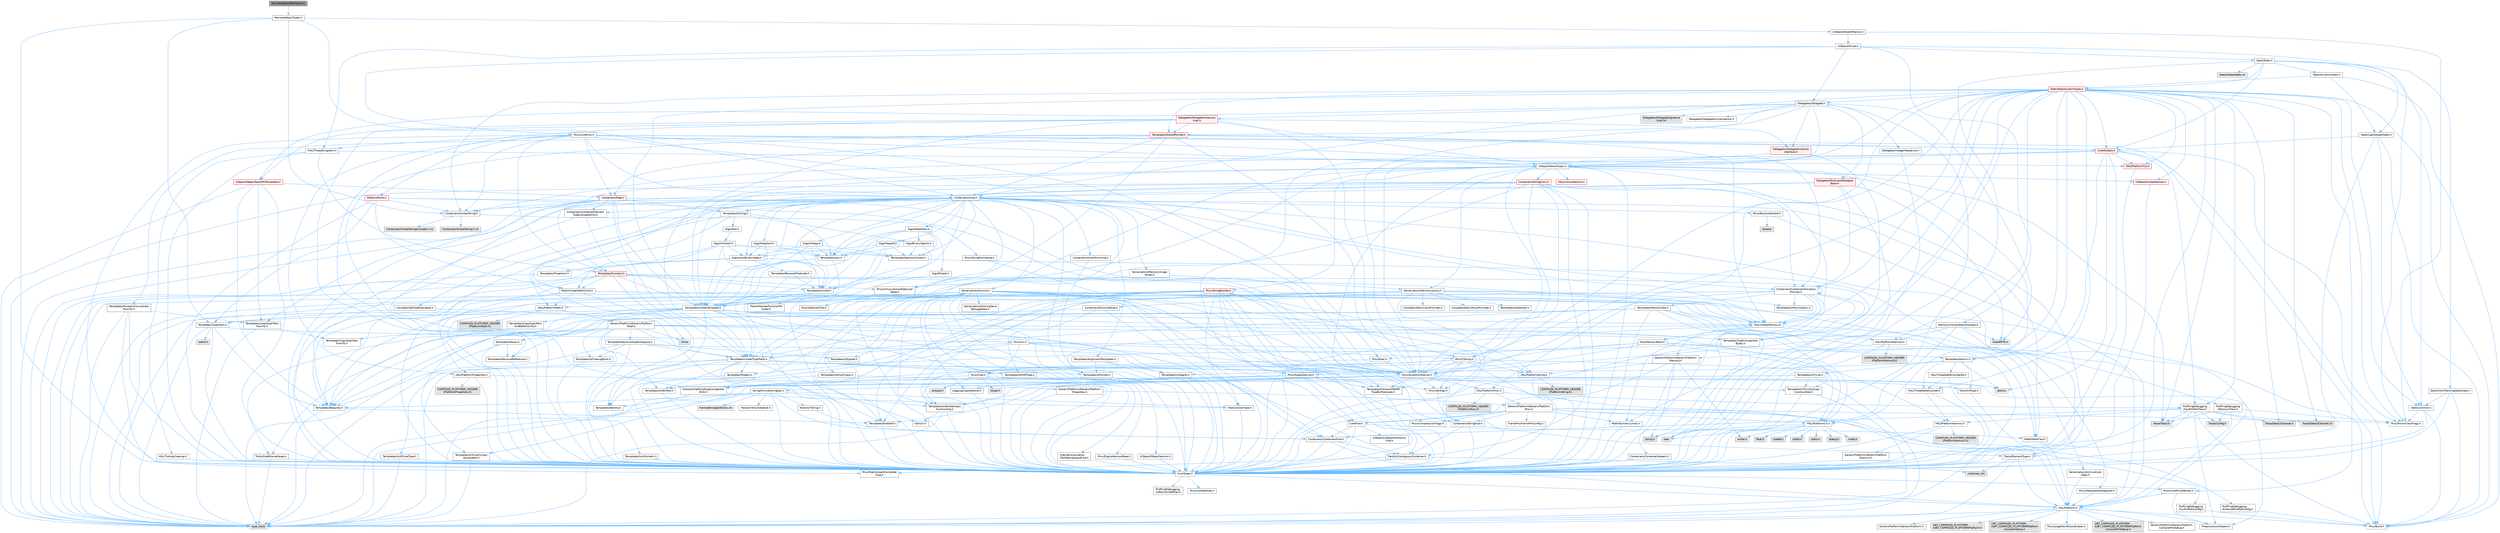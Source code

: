 digraph "RemoteObjectPathName.h"
{
 // INTERACTIVE_SVG=YES
 // LATEX_PDF_SIZE
  bgcolor="transparent";
  edge [fontname=Helvetica,fontsize=10,labelfontname=Helvetica,labelfontsize=10];
  node [fontname=Helvetica,fontsize=10,shape=box,height=0.2,width=0.4];
  Node1 [id="Node000001",label="RemoteObjectPathName.h",height=0.2,width=0.4,color="gray40", fillcolor="grey60", style="filled", fontcolor="black",tooltip=" "];
  Node1 -> Node2 [id="edge1_Node000001_Node000002",color="steelblue1",style="solid",tooltip=" "];
  Node2 [id="Node000002",label="RemoteObjectTypes.h",height=0.2,width=0.4,color="grey40", fillcolor="white", style="filled",URL="$d5/d80/RemoteObjectTypes_8h.html",tooltip=" "];
  Node2 -> Node3 [id="edge2_Node000002_Node000003",color="steelblue1",style="solid",tooltip=" "];
  Node3 [id="Node000003",label="CoreTypes.h",height=0.2,width=0.4,color="grey40", fillcolor="white", style="filled",URL="$dc/dec/CoreTypes_8h.html",tooltip=" "];
  Node3 -> Node4 [id="edge3_Node000003_Node000004",color="steelblue1",style="solid",tooltip=" "];
  Node4 [id="Node000004",label="HAL/Platform.h",height=0.2,width=0.4,color="grey40", fillcolor="white", style="filled",URL="$d9/dd0/Platform_8h.html",tooltip=" "];
  Node4 -> Node5 [id="edge4_Node000004_Node000005",color="steelblue1",style="solid",tooltip=" "];
  Node5 [id="Node000005",label="Misc/Build.h",height=0.2,width=0.4,color="grey40", fillcolor="white", style="filled",URL="$d3/dbb/Build_8h.html",tooltip=" "];
  Node4 -> Node6 [id="edge5_Node000004_Node000006",color="steelblue1",style="solid",tooltip=" "];
  Node6 [id="Node000006",label="Misc/LargeWorldCoordinates.h",height=0.2,width=0.4,color="grey40", fillcolor="white", style="filled",URL="$d2/dcb/LargeWorldCoordinates_8h.html",tooltip=" "];
  Node4 -> Node7 [id="edge6_Node000004_Node000007",color="steelblue1",style="solid",tooltip=" "];
  Node7 [id="Node000007",label="type_traits",height=0.2,width=0.4,color="grey60", fillcolor="#E0E0E0", style="filled",tooltip=" "];
  Node4 -> Node8 [id="edge7_Node000004_Node000008",color="steelblue1",style="solid",tooltip=" "];
  Node8 [id="Node000008",label="PreprocessorHelpers.h",height=0.2,width=0.4,color="grey40", fillcolor="white", style="filled",URL="$db/ddb/PreprocessorHelpers_8h.html",tooltip=" "];
  Node4 -> Node9 [id="edge8_Node000004_Node000009",color="steelblue1",style="solid",tooltip=" "];
  Node9 [id="Node000009",label="UBT_COMPILED_PLATFORM\l/UBT_COMPILED_PLATFORMPlatform\lCompilerPreSetup.h",height=0.2,width=0.4,color="grey60", fillcolor="#E0E0E0", style="filled",tooltip=" "];
  Node4 -> Node10 [id="edge9_Node000004_Node000010",color="steelblue1",style="solid",tooltip=" "];
  Node10 [id="Node000010",label="GenericPlatform/GenericPlatform\lCompilerPreSetup.h",height=0.2,width=0.4,color="grey40", fillcolor="white", style="filled",URL="$d9/dc8/GenericPlatformCompilerPreSetup_8h.html",tooltip=" "];
  Node4 -> Node11 [id="edge10_Node000004_Node000011",color="steelblue1",style="solid",tooltip=" "];
  Node11 [id="Node000011",label="GenericPlatform/GenericPlatform.h",height=0.2,width=0.4,color="grey40", fillcolor="white", style="filled",URL="$d6/d84/GenericPlatform_8h.html",tooltip=" "];
  Node4 -> Node12 [id="edge11_Node000004_Node000012",color="steelblue1",style="solid",tooltip=" "];
  Node12 [id="Node000012",label="UBT_COMPILED_PLATFORM\l/UBT_COMPILED_PLATFORMPlatform.h",height=0.2,width=0.4,color="grey60", fillcolor="#E0E0E0", style="filled",tooltip=" "];
  Node4 -> Node13 [id="edge12_Node000004_Node000013",color="steelblue1",style="solid",tooltip=" "];
  Node13 [id="Node000013",label="UBT_COMPILED_PLATFORM\l/UBT_COMPILED_PLATFORMPlatform\lCompilerSetup.h",height=0.2,width=0.4,color="grey60", fillcolor="#E0E0E0", style="filled",tooltip=" "];
  Node3 -> Node14 [id="edge13_Node000003_Node000014",color="steelblue1",style="solid",tooltip=" "];
  Node14 [id="Node000014",label="ProfilingDebugging\l/UMemoryDefines.h",height=0.2,width=0.4,color="grey40", fillcolor="white", style="filled",URL="$d2/da2/UMemoryDefines_8h.html",tooltip=" "];
  Node3 -> Node15 [id="edge14_Node000003_Node000015",color="steelblue1",style="solid",tooltip=" "];
  Node15 [id="Node000015",label="Misc/CoreMiscDefines.h",height=0.2,width=0.4,color="grey40", fillcolor="white", style="filled",URL="$da/d38/CoreMiscDefines_8h.html",tooltip=" "];
  Node15 -> Node4 [id="edge15_Node000015_Node000004",color="steelblue1",style="solid",tooltip=" "];
  Node15 -> Node8 [id="edge16_Node000015_Node000008",color="steelblue1",style="solid",tooltip=" "];
  Node3 -> Node16 [id="edge17_Node000003_Node000016",color="steelblue1",style="solid",tooltip=" "];
  Node16 [id="Node000016",label="Misc/CoreDefines.h",height=0.2,width=0.4,color="grey40", fillcolor="white", style="filled",URL="$d3/dd2/CoreDefines_8h.html",tooltip=" "];
  Node2 -> Node17 [id="edge18_Node000002_Node000017",color="steelblue1",style="solid",tooltip=" "];
  Node17 [id="Node000017",label="Templates/TypeHash.h",height=0.2,width=0.4,color="grey40", fillcolor="white", style="filled",URL="$d1/d62/TypeHash_8h.html",tooltip=" "];
  Node17 -> Node3 [id="edge19_Node000017_Node000003",color="steelblue1",style="solid",tooltip=" "];
  Node17 -> Node18 [id="edge20_Node000017_Node000018",color="steelblue1",style="solid",tooltip=" "];
  Node18 [id="Node000018",label="Templates/Requires.h",height=0.2,width=0.4,color="grey40", fillcolor="white", style="filled",URL="$dc/d96/Requires_8h.html",tooltip=" "];
  Node18 -> Node19 [id="edge21_Node000018_Node000019",color="steelblue1",style="solid",tooltip=" "];
  Node19 [id="Node000019",label="Templates/EnableIf.h",height=0.2,width=0.4,color="grey40", fillcolor="white", style="filled",URL="$d7/d60/EnableIf_8h.html",tooltip=" "];
  Node19 -> Node3 [id="edge22_Node000019_Node000003",color="steelblue1",style="solid",tooltip=" "];
  Node18 -> Node7 [id="edge23_Node000018_Node000007",color="steelblue1",style="solid",tooltip=" "];
  Node17 -> Node20 [id="edge24_Node000017_Node000020",color="steelblue1",style="solid",tooltip=" "];
  Node20 [id="Node000020",label="Misc/Crc.h",height=0.2,width=0.4,color="grey40", fillcolor="white", style="filled",URL="$d4/dd2/Crc_8h.html",tooltip=" "];
  Node20 -> Node3 [id="edge25_Node000020_Node000003",color="steelblue1",style="solid",tooltip=" "];
  Node20 -> Node21 [id="edge26_Node000020_Node000021",color="steelblue1",style="solid",tooltip=" "];
  Node21 [id="Node000021",label="HAL/PlatformString.h",height=0.2,width=0.4,color="grey40", fillcolor="white", style="filled",URL="$db/db5/PlatformString_8h.html",tooltip=" "];
  Node21 -> Node3 [id="edge27_Node000021_Node000003",color="steelblue1",style="solid",tooltip=" "];
  Node21 -> Node22 [id="edge28_Node000021_Node000022",color="steelblue1",style="solid",tooltip=" "];
  Node22 [id="Node000022",label="COMPILED_PLATFORM_HEADER\l(PlatformString.h)",height=0.2,width=0.4,color="grey60", fillcolor="#E0E0E0", style="filled",tooltip=" "];
  Node20 -> Node23 [id="edge29_Node000020_Node000023",color="steelblue1",style="solid",tooltip=" "];
  Node23 [id="Node000023",label="Misc/AssertionMacros.h",height=0.2,width=0.4,color="grey40", fillcolor="white", style="filled",URL="$d0/dfa/AssertionMacros_8h.html",tooltip=" "];
  Node23 -> Node3 [id="edge30_Node000023_Node000003",color="steelblue1",style="solid",tooltip=" "];
  Node23 -> Node4 [id="edge31_Node000023_Node000004",color="steelblue1",style="solid",tooltip=" "];
  Node23 -> Node24 [id="edge32_Node000023_Node000024",color="steelblue1",style="solid",tooltip=" "];
  Node24 [id="Node000024",label="HAL/PlatformMisc.h",height=0.2,width=0.4,color="grey40", fillcolor="white", style="filled",URL="$d0/df5/PlatformMisc_8h.html",tooltip=" "];
  Node24 -> Node3 [id="edge33_Node000024_Node000003",color="steelblue1",style="solid",tooltip=" "];
  Node24 -> Node25 [id="edge34_Node000024_Node000025",color="steelblue1",style="solid",tooltip=" "];
  Node25 [id="Node000025",label="GenericPlatform/GenericPlatform\lMisc.h",height=0.2,width=0.4,color="grey40", fillcolor="white", style="filled",URL="$db/d9a/GenericPlatformMisc_8h.html",tooltip=" "];
  Node25 -> Node26 [id="edge35_Node000025_Node000026",color="steelblue1",style="solid",tooltip=" "];
  Node26 [id="Node000026",label="Containers/StringFwd.h",height=0.2,width=0.4,color="grey40", fillcolor="white", style="filled",URL="$df/d37/StringFwd_8h.html",tooltip=" "];
  Node26 -> Node3 [id="edge36_Node000026_Node000003",color="steelblue1",style="solid",tooltip=" "];
  Node26 -> Node27 [id="edge37_Node000026_Node000027",color="steelblue1",style="solid",tooltip=" "];
  Node27 [id="Node000027",label="Traits/ElementType.h",height=0.2,width=0.4,color="grey40", fillcolor="white", style="filled",URL="$d5/d4f/ElementType_8h.html",tooltip=" "];
  Node27 -> Node4 [id="edge38_Node000027_Node000004",color="steelblue1",style="solid",tooltip=" "];
  Node27 -> Node28 [id="edge39_Node000027_Node000028",color="steelblue1",style="solid",tooltip=" "];
  Node28 [id="Node000028",label="initializer_list",height=0.2,width=0.4,color="grey60", fillcolor="#E0E0E0", style="filled",tooltip=" "];
  Node27 -> Node7 [id="edge40_Node000027_Node000007",color="steelblue1",style="solid",tooltip=" "];
  Node26 -> Node29 [id="edge41_Node000026_Node000029",color="steelblue1",style="solid",tooltip=" "];
  Node29 [id="Node000029",label="Traits/IsContiguousContainer.h",height=0.2,width=0.4,color="grey40", fillcolor="white", style="filled",URL="$d5/d3c/IsContiguousContainer_8h.html",tooltip=" "];
  Node29 -> Node3 [id="edge42_Node000029_Node000003",color="steelblue1",style="solid",tooltip=" "];
  Node29 -> Node30 [id="edge43_Node000029_Node000030",color="steelblue1",style="solid",tooltip=" "];
  Node30 [id="Node000030",label="Misc/StaticAssertComplete\lType.h",height=0.2,width=0.4,color="grey40", fillcolor="white", style="filled",URL="$d5/d4e/StaticAssertCompleteType_8h.html",tooltip=" "];
  Node29 -> Node28 [id="edge44_Node000029_Node000028",color="steelblue1",style="solid",tooltip=" "];
  Node25 -> Node31 [id="edge45_Node000025_Node000031",color="steelblue1",style="solid",tooltip=" "];
  Node31 [id="Node000031",label="CoreFwd.h",height=0.2,width=0.4,color="grey40", fillcolor="white", style="filled",URL="$d1/d1e/CoreFwd_8h.html",tooltip=" "];
  Node31 -> Node3 [id="edge46_Node000031_Node000003",color="steelblue1",style="solid",tooltip=" "];
  Node31 -> Node32 [id="edge47_Node000031_Node000032",color="steelblue1",style="solid",tooltip=" "];
  Node32 [id="Node000032",label="Containers/ContainersFwd.h",height=0.2,width=0.4,color="grey40", fillcolor="white", style="filled",URL="$d4/d0a/ContainersFwd_8h.html",tooltip=" "];
  Node32 -> Node4 [id="edge48_Node000032_Node000004",color="steelblue1",style="solid",tooltip=" "];
  Node32 -> Node3 [id="edge49_Node000032_Node000003",color="steelblue1",style="solid",tooltip=" "];
  Node32 -> Node29 [id="edge50_Node000032_Node000029",color="steelblue1",style="solid",tooltip=" "];
  Node31 -> Node33 [id="edge51_Node000031_Node000033",color="steelblue1",style="solid",tooltip=" "];
  Node33 [id="Node000033",label="Math/MathFwd.h",height=0.2,width=0.4,color="grey40", fillcolor="white", style="filled",URL="$d2/d10/MathFwd_8h.html",tooltip=" "];
  Node33 -> Node4 [id="edge52_Node000033_Node000004",color="steelblue1",style="solid",tooltip=" "];
  Node31 -> Node34 [id="edge53_Node000031_Node000034",color="steelblue1",style="solid",tooltip=" "];
  Node34 [id="Node000034",label="UObject/UObjectHierarchy\lFwd.h",height=0.2,width=0.4,color="grey40", fillcolor="white", style="filled",URL="$d3/d13/UObjectHierarchyFwd_8h.html",tooltip=" "];
  Node25 -> Node3 [id="edge54_Node000025_Node000003",color="steelblue1",style="solid",tooltip=" "];
  Node25 -> Node35 [id="edge55_Node000025_Node000035",color="steelblue1",style="solid",tooltip=" "];
  Node35 [id="Node000035",label="FramePro/FrameProConfig.h",height=0.2,width=0.4,color="grey40", fillcolor="white", style="filled",URL="$d7/d90/FrameProConfig_8h.html",tooltip=" "];
  Node25 -> Node36 [id="edge56_Node000025_Node000036",color="steelblue1",style="solid",tooltip=" "];
  Node36 [id="Node000036",label="HAL/PlatformCrt.h",height=0.2,width=0.4,color="grey40", fillcolor="white", style="filled",URL="$d8/d75/PlatformCrt_8h.html",tooltip=" "];
  Node36 -> Node37 [id="edge57_Node000036_Node000037",color="steelblue1",style="solid",tooltip=" "];
  Node37 [id="Node000037",label="new",height=0.2,width=0.4,color="grey60", fillcolor="#E0E0E0", style="filled",tooltip=" "];
  Node36 -> Node38 [id="edge58_Node000036_Node000038",color="steelblue1",style="solid",tooltip=" "];
  Node38 [id="Node000038",label="wchar.h",height=0.2,width=0.4,color="grey60", fillcolor="#E0E0E0", style="filled",tooltip=" "];
  Node36 -> Node39 [id="edge59_Node000036_Node000039",color="steelblue1",style="solid",tooltip=" "];
  Node39 [id="Node000039",label="stddef.h",height=0.2,width=0.4,color="grey60", fillcolor="#E0E0E0", style="filled",tooltip=" "];
  Node36 -> Node40 [id="edge60_Node000036_Node000040",color="steelblue1",style="solid",tooltip=" "];
  Node40 [id="Node000040",label="stdlib.h",height=0.2,width=0.4,color="grey60", fillcolor="#E0E0E0", style="filled",tooltip=" "];
  Node36 -> Node41 [id="edge61_Node000036_Node000041",color="steelblue1",style="solid",tooltip=" "];
  Node41 [id="Node000041",label="stdio.h",height=0.2,width=0.4,color="grey60", fillcolor="#E0E0E0", style="filled",tooltip=" "];
  Node36 -> Node42 [id="edge62_Node000036_Node000042",color="steelblue1",style="solid",tooltip=" "];
  Node42 [id="Node000042",label="stdarg.h",height=0.2,width=0.4,color="grey60", fillcolor="#E0E0E0", style="filled",tooltip=" "];
  Node36 -> Node43 [id="edge63_Node000036_Node000043",color="steelblue1",style="solid",tooltip=" "];
  Node43 [id="Node000043",label="math.h",height=0.2,width=0.4,color="grey60", fillcolor="#E0E0E0", style="filled",tooltip=" "];
  Node36 -> Node44 [id="edge64_Node000036_Node000044",color="steelblue1",style="solid",tooltip=" "];
  Node44 [id="Node000044",label="float.h",height=0.2,width=0.4,color="grey60", fillcolor="#E0E0E0", style="filled",tooltip=" "];
  Node36 -> Node45 [id="edge65_Node000036_Node000045",color="steelblue1",style="solid",tooltip=" "];
  Node45 [id="Node000045",label="string.h",height=0.2,width=0.4,color="grey60", fillcolor="#E0E0E0", style="filled",tooltip=" "];
  Node25 -> Node46 [id="edge66_Node000025_Node000046",color="steelblue1",style="solid",tooltip=" "];
  Node46 [id="Node000046",label="Math/NumericLimits.h",height=0.2,width=0.4,color="grey40", fillcolor="white", style="filled",URL="$df/d1b/NumericLimits_8h.html",tooltip=" "];
  Node46 -> Node3 [id="edge67_Node000046_Node000003",color="steelblue1",style="solid",tooltip=" "];
  Node25 -> Node47 [id="edge68_Node000025_Node000047",color="steelblue1",style="solid",tooltip=" "];
  Node47 [id="Node000047",label="Misc/CompressionFlags.h",height=0.2,width=0.4,color="grey40", fillcolor="white", style="filled",URL="$d9/d76/CompressionFlags_8h.html",tooltip=" "];
  Node25 -> Node48 [id="edge69_Node000025_Node000048",color="steelblue1",style="solid",tooltip=" "];
  Node48 [id="Node000048",label="Misc/EnumClassFlags.h",height=0.2,width=0.4,color="grey40", fillcolor="white", style="filled",URL="$d8/de7/EnumClassFlags_8h.html",tooltip=" "];
  Node25 -> Node49 [id="edge70_Node000025_Node000049",color="steelblue1",style="solid",tooltip=" "];
  Node49 [id="Node000049",label="ProfilingDebugging\l/CsvProfilerConfig.h",height=0.2,width=0.4,color="grey40", fillcolor="white", style="filled",URL="$d3/d88/CsvProfilerConfig_8h.html",tooltip=" "];
  Node49 -> Node5 [id="edge71_Node000049_Node000005",color="steelblue1",style="solid",tooltip=" "];
  Node25 -> Node50 [id="edge72_Node000025_Node000050",color="steelblue1",style="solid",tooltip=" "];
  Node50 [id="Node000050",label="ProfilingDebugging\l/ExternalProfilerConfig.h",height=0.2,width=0.4,color="grey40", fillcolor="white", style="filled",URL="$d3/dbb/ExternalProfilerConfig_8h.html",tooltip=" "];
  Node50 -> Node5 [id="edge73_Node000050_Node000005",color="steelblue1",style="solid",tooltip=" "];
  Node24 -> Node51 [id="edge74_Node000024_Node000051",color="steelblue1",style="solid",tooltip=" "];
  Node51 [id="Node000051",label="COMPILED_PLATFORM_HEADER\l(PlatformMisc.h)",height=0.2,width=0.4,color="grey60", fillcolor="#E0E0E0", style="filled",tooltip=" "];
  Node24 -> Node52 [id="edge75_Node000024_Node000052",color="steelblue1",style="solid",tooltip=" "];
  Node52 [id="Node000052",label="ProfilingDebugging\l/CpuProfilerTrace.h",height=0.2,width=0.4,color="grey40", fillcolor="white", style="filled",URL="$da/dcb/CpuProfilerTrace_8h.html",tooltip=" "];
  Node52 -> Node3 [id="edge76_Node000052_Node000003",color="steelblue1",style="solid",tooltip=" "];
  Node52 -> Node32 [id="edge77_Node000052_Node000032",color="steelblue1",style="solid",tooltip=" "];
  Node52 -> Node53 [id="edge78_Node000052_Node000053",color="steelblue1",style="solid",tooltip=" "];
  Node53 [id="Node000053",label="HAL/PlatformAtomics.h",height=0.2,width=0.4,color="grey40", fillcolor="white", style="filled",URL="$d3/d36/PlatformAtomics_8h.html",tooltip=" "];
  Node53 -> Node3 [id="edge79_Node000053_Node000003",color="steelblue1",style="solid",tooltip=" "];
  Node53 -> Node54 [id="edge80_Node000053_Node000054",color="steelblue1",style="solid",tooltip=" "];
  Node54 [id="Node000054",label="GenericPlatform/GenericPlatform\lAtomics.h",height=0.2,width=0.4,color="grey40", fillcolor="white", style="filled",URL="$da/d72/GenericPlatformAtomics_8h.html",tooltip=" "];
  Node54 -> Node3 [id="edge81_Node000054_Node000003",color="steelblue1",style="solid",tooltip=" "];
  Node53 -> Node55 [id="edge82_Node000053_Node000055",color="steelblue1",style="solid",tooltip=" "];
  Node55 [id="Node000055",label="COMPILED_PLATFORM_HEADER\l(PlatformAtomics.h)",height=0.2,width=0.4,color="grey60", fillcolor="#E0E0E0", style="filled",tooltip=" "];
  Node52 -> Node8 [id="edge83_Node000052_Node000008",color="steelblue1",style="solid",tooltip=" "];
  Node52 -> Node5 [id="edge84_Node000052_Node000005",color="steelblue1",style="solid",tooltip=" "];
  Node52 -> Node56 [id="edge85_Node000052_Node000056",color="steelblue1",style="solid",tooltip=" "];
  Node56 [id="Node000056",label="Trace/Config.h",height=0.2,width=0.4,color="grey60", fillcolor="#E0E0E0", style="filled",tooltip=" "];
  Node52 -> Node57 [id="edge86_Node000052_Node000057",color="steelblue1",style="solid",tooltip=" "];
  Node57 [id="Node000057",label="Trace/Detail/Channel.h",height=0.2,width=0.4,color="grey60", fillcolor="#E0E0E0", style="filled",tooltip=" "];
  Node52 -> Node58 [id="edge87_Node000052_Node000058",color="steelblue1",style="solid",tooltip=" "];
  Node58 [id="Node000058",label="Trace/Detail/Channel.inl",height=0.2,width=0.4,color="grey60", fillcolor="#E0E0E0", style="filled",tooltip=" "];
  Node52 -> Node59 [id="edge88_Node000052_Node000059",color="steelblue1",style="solid",tooltip=" "];
  Node59 [id="Node000059",label="Trace/Trace.h",height=0.2,width=0.4,color="grey60", fillcolor="#E0E0E0", style="filled",tooltip=" "];
  Node23 -> Node8 [id="edge89_Node000023_Node000008",color="steelblue1",style="solid",tooltip=" "];
  Node23 -> Node19 [id="edge90_Node000023_Node000019",color="steelblue1",style="solid",tooltip=" "];
  Node23 -> Node60 [id="edge91_Node000023_Node000060",color="steelblue1",style="solid",tooltip=" "];
  Node60 [id="Node000060",label="Templates/IsArrayOrRefOf\lTypeByPredicate.h",height=0.2,width=0.4,color="grey40", fillcolor="white", style="filled",URL="$d6/da1/IsArrayOrRefOfTypeByPredicate_8h.html",tooltip=" "];
  Node60 -> Node3 [id="edge92_Node000060_Node000003",color="steelblue1",style="solid",tooltip=" "];
  Node23 -> Node61 [id="edge93_Node000023_Node000061",color="steelblue1",style="solid",tooltip=" "];
  Node61 [id="Node000061",label="Templates/IsValidVariadic\lFunctionArg.h",height=0.2,width=0.4,color="grey40", fillcolor="white", style="filled",URL="$d0/dc8/IsValidVariadicFunctionArg_8h.html",tooltip=" "];
  Node61 -> Node3 [id="edge94_Node000061_Node000003",color="steelblue1",style="solid",tooltip=" "];
  Node61 -> Node62 [id="edge95_Node000061_Node000062",color="steelblue1",style="solid",tooltip=" "];
  Node62 [id="Node000062",label="IsEnum.h",height=0.2,width=0.4,color="grey40", fillcolor="white", style="filled",URL="$d4/de5/IsEnum_8h.html",tooltip=" "];
  Node61 -> Node7 [id="edge96_Node000061_Node000007",color="steelblue1",style="solid",tooltip=" "];
  Node23 -> Node63 [id="edge97_Node000023_Node000063",color="steelblue1",style="solid",tooltip=" "];
  Node63 [id="Node000063",label="Traits/IsCharEncodingCompatible\lWith.h",height=0.2,width=0.4,color="grey40", fillcolor="white", style="filled",URL="$df/dd1/IsCharEncodingCompatibleWith_8h.html",tooltip=" "];
  Node63 -> Node7 [id="edge98_Node000063_Node000007",color="steelblue1",style="solid",tooltip=" "];
  Node63 -> Node64 [id="edge99_Node000063_Node000064",color="steelblue1",style="solid",tooltip=" "];
  Node64 [id="Node000064",label="Traits/IsCharType.h",height=0.2,width=0.4,color="grey40", fillcolor="white", style="filled",URL="$db/d51/IsCharType_8h.html",tooltip=" "];
  Node64 -> Node3 [id="edge100_Node000064_Node000003",color="steelblue1",style="solid",tooltip=" "];
  Node23 -> Node65 [id="edge101_Node000023_Node000065",color="steelblue1",style="solid",tooltip=" "];
  Node65 [id="Node000065",label="Misc/VarArgs.h",height=0.2,width=0.4,color="grey40", fillcolor="white", style="filled",URL="$d5/d6f/VarArgs_8h.html",tooltip=" "];
  Node65 -> Node3 [id="edge102_Node000065_Node000003",color="steelblue1",style="solid",tooltip=" "];
  Node23 -> Node66 [id="edge103_Node000023_Node000066",color="steelblue1",style="solid",tooltip=" "];
  Node66 [id="Node000066",label="String/FormatStringSan.h",height=0.2,width=0.4,color="grey40", fillcolor="white", style="filled",URL="$d3/d8b/FormatStringSan_8h.html",tooltip=" "];
  Node66 -> Node7 [id="edge104_Node000066_Node000007",color="steelblue1",style="solid",tooltip=" "];
  Node66 -> Node3 [id="edge105_Node000066_Node000003",color="steelblue1",style="solid",tooltip=" "];
  Node66 -> Node18 [id="edge106_Node000066_Node000018",color="steelblue1",style="solid",tooltip=" "];
  Node66 -> Node67 [id="edge107_Node000066_Node000067",color="steelblue1",style="solid",tooltip=" "];
  Node67 [id="Node000067",label="Templates/Identity.h",height=0.2,width=0.4,color="grey40", fillcolor="white", style="filled",URL="$d0/dd5/Identity_8h.html",tooltip=" "];
  Node66 -> Node61 [id="edge108_Node000066_Node000061",color="steelblue1",style="solid",tooltip=" "];
  Node66 -> Node64 [id="edge109_Node000066_Node000064",color="steelblue1",style="solid",tooltip=" "];
  Node66 -> Node68 [id="edge110_Node000066_Node000068",color="steelblue1",style="solid",tooltip=" "];
  Node68 [id="Node000068",label="Traits/IsTEnumAsByte.h",height=0.2,width=0.4,color="grey40", fillcolor="white", style="filled",URL="$d1/de6/IsTEnumAsByte_8h.html",tooltip=" "];
  Node66 -> Node69 [id="edge111_Node000066_Node000069",color="steelblue1",style="solid",tooltip=" "];
  Node69 [id="Node000069",label="Traits/IsTString.h",height=0.2,width=0.4,color="grey40", fillcolor="white", style="filled",URL="$d0/df8/IsTString_8h.html",tooltip=" "];
  Node69 -> Node32 [id="edge112_Node000069_Node000032",color="steelblue1",style="solid",tooltip=" "];
  Node66 -> Node32 [id="edge113_Node000066_Node000032",color="steelblue1",style="solid",tooltip=" "];
  Node66 -> Node70 [id="edge114_Node000066_Node000070",color="steelblue1",style="solid",tooltip=" "];
  Node70 [id="Node000070",label="FormatStringSanErrors.inl",height=0.2,width=0.4,color="grey60", fillcolor="#E0E0E0", style="filled",tooltip=" "];
  Node23 -> Node71 [id="edge115_Node000023_Node000071",color="steelblue1",style="solid",tooltip=" "];
  Node71 [id="Node000071",label="atomic",height=0.2,width=0.4,color="grey60", fillcolor="#E0E0E0", style="filled",tooltip=" "];
  Node20 -> Node72 [id="edge116_Node000020_Node000072",color="steelblue1",style="solid",tooltip=" "];
  Node72 [id="Node000072",label="Misc/CString.h",height=0.2,width=0.4,color="grey40", fillcolor="white", style="filled",URL="$d2/d49/CString_8h.html",tooltip=" "];
  Node72 -> Node3 [id="edge117_Node000072_Node000003",color="steelblue1",style="solid",tooltip=" "];
  Node72 -> Node36 [id="edge118_Node000072_Node000036",color="steelblue1",style="solid",tooltip=" "];
  Node72 -> Node21 [id="edge119_Node000072_Node000021",color="steelblue1",style="solid",tooltip=" "];
  Node72 -> Node23 [id="edge120_Node000072_Node000023",color="steelblue1",style="solid",tooltip=" "];
  Node72 -> Node73 [id="edge121_Node000072_Node000073",color="steelblue1",style="solid",tooltip=" "];
  Node73 [id="Node000073",label="Misc/Char.h",height=0.2,width=0.4,color="grey40", fillcolor="white", style="filled",URL="$d0/d58/Char_8h.html",tooltip=" "];
  Node73 -> Node3 [id="edge122_Node000073_Node000003",color="steelblue1",style="solid",tooltip=" "];
  Node73 -> Node74 [id="edge123_Node000073_Node000074",color="steelblue1",style="solid",tooltip=" "];
  Node74 [id="Node000074",label="Traits/IntType.h",height=0.2,width=0.4,color="grey40", fillcolor="white", style="filled",URL="$d7/deb/IntType_8h.html",tooltip=" "];
  Node74 -> Node4 [id="edge124_Node000074_Node000004",color="steelblue1",style="solid",tooltip=" "];
  Node73 -> Node75 [id="edge125_Node000073_Node000075",color="steelblue1",style="solid",tooltip=" "];
  Node75 [id="Node000075",label="ctype.h",height=0.2,width=0.4,color="grey60", fillcolor="#E0E0E0", style="filled",tooltip=" "];
  Node73 -> Node76 [id="edge126_Node000073_Node000076",color="steelblue1",style="solid",tooltip=" "];
  Node76 [id="Node000076",label="wctype.h",height=0.2,width=0.4,color="grey60", fillcolor="#E0E0E0", style="filled",tooltip=" "];
  Node73 -> Node7 [id="edge127_Node000073_Node000007",color="steelblue1",style="solid",tooltip=" "];
  Node72 -> Node65 [id="edge128_Node000072_Node000065",color="steelblue1",style="solid",tooltip=" "];
  Node72 -> Node60 [id="edge129_Node000072_Node000060",color="steelblue1",style="solid",tooltip=" "];
  Node72 -> Node61 [id="edge130_Node000072_Node000061",color="steelblue1",style="solid",tooltip=" "];
  Node72 -> Node63 [id="edge131_Node000072_Node000063",color="steelblue1",style="solid",tooltip=" "];
  Node20 -> Node73 [id="edge132_Node000020_Node000073",color="steelblue1",style="solid",tooltip=" "];
  Node20 -> Node77 [id="edge133_Node000020_Node000077",color="steelblue1",style="solid",tooltip=" "];
  Node77 [id="Node000077",label="Templates/UnrealTypeTraits.h",height=0.2,width=0.4,color="grey40", fillcolor="white", style="filled",URL="$d2/d2d/UnrealTypeTraits_8h.html",tooltip=" "];
  Node77 -> Node3 [id="edge134_Node000077_Node000003",color="steelblue1",style="solid",tooltip=" "];
  Node77 -> Node78 [id="edge135_Node000077_Node000078",color="steelblue1",style="solid",tooltip=" "];
  Node78 [id="Node000078",label="Templates/IsPointer.h",height=0.2,width=0.4,color="grey40", fillcolor="white", style="filled",URL="$d7/d05/IsPointer_8h.html",tooltip=" "];
  Node78 -> Node3 [id="edge136_Node000078_Node000003",color="steelblue1",style="solid",tooltip=" "];
  Node77 -> Node23 [id="edge137_Node000077_Node000023",color="steelblue1",style="solid",tooltip=" "];
  Node77 -> Node79 [id="edge138_Node000077_Node000079",color="steelblue1",style="solid",tooltip=" "];
  Node79 [id="Node000079",label="Templates/AndOrNot.h",height=0.2,width=0.4,color="grey40", fillcolor="white", style="filled",URL="$db/d0a/AndOrNot_8h.html",tooltip=" "];
  Node79 -> Node3 [id="edge139_Node000079_Node000003",color="steelblue1",style="solid",tooltip=" "];
  Node77 -> Node19 [id="edge140_Node000077_Node000019",color="steelblue1",style="solid",tooltip=" "];
  Node77 -> Node80 [id="edge141_Node000077_Node000080",color="steelblue1",style="solid",tooltip=" "];
  Node80 [id="Node000080",label="Templates/IsArithmetic.h",height=0.2,width=0.4,color="grey40", fillcolor="white", style="filled",URL="$d2/d5d/IsArithmetic_8h.html",tooltip=" "];
  Node80 -> Node3 [id="edge142_Node000080_Node000003",color="steelblue1",style="solid",tooltip=" "];
  Node77 -> Node62 [id="edge143_Node000077_Node000062",color="steelblue1",style="solid",tooltip=" "];
  Node77 -> Node81 [id="edge144_Node000077_Node000081",color="steelblue1",style="solid",tooltip=" "];
  Node81 [id="Node000081",label="Templates/Models.h",height=0.2,width=0.4,color="grey40", fillcolor="white", style="filled",URL="$d3/d0c/Models_8h.html",tooltip=" "];
  Node81 -> Node67 [id="edge145_Node000081_Node000067",color="steelblue1",style="solid",tooltip=" "];
  Node77 -> Node82 [id="edge146_Node000077_Node000082",color="steelblue1",style="solid",tooltip=" "];
  Node82 [id="Node000082",label="Templates/IsPODType.h",height=0.2,width=0.4,color="grey40", fillcolor="white", style="filled",URL="$d7/db1/IsPODType_8h.html",tooltip=" "];
  Node82 -> Node3 [id="edge147_Node000082_Node000003",color="steelblue1",style="solid",tooltip=" "];
  Node77 -> Node83 [id="edge148_Node000077_Node000083",color="steelblue1",style="solid",tooltip=" "];
  Node83 [id="Node000083",label="Templates/IsUECoreType.h",height=0.2,width=0.4,color="grey40", fillcolor="white", style="filled",URL="$d1/db8/IsUECoreType_8h.html",tooltip=" "];
  Node83 -> Node3 [id="edge149_Node000083_Node000003",color="steelblue1",style="solid",tooltip=" "];
  Node83 -> Node7 [id="edge150_Node000083_Node000007",color="steelblue1",style="solid",tooltip=" "];
  Node77 -> Node84 [id="edge151_Node000077_Node000084",color="steelblue1",style="solid",tooltip=" "];
  Node84 [id="Node000084",label="Templates/IsTriviallyCopy\lConstructible.h",height=0.2,width=0.4,color="grey40", fillcolor="white", style="filled",URL="$d3/d78/IsTriviallyCopyConstructible_8h.html",tooltip=" "];
  Node84 -> Node3 [id="edge152_Node000084_Node000003",color="steelblue1",style="solid",tooltip=" "];
  Node84 -> Node7 [id="edge153_Node000084_Node000007",color="steelblue1",style="solid",tooltip=" "];
  Node20 -> Node64 [id="edge154_Node000020_Node000064",color="steelblue1",style="solid",tooltip=" "];
  Node17 -> Node85 [id="edge155_Node000017_Node000085",color="steelblue1",style="solid",tooltip=" "];
  Node85 [id="Node000085",label="stdint.h",height=0.2,width=0.4,color="grey60", fillcolor="#E0E0E0", style="filled",tooltip=" "];
  Node17 -> Node7 [id="edge156_Node000017_Node000007",color="steelblue1",style="solid",tooltip=" "];
  Node2 -> Node86 [id="edge157_Node000002_Node000086",color="steelblue1",style="solid",tooltip=" "];
  Node86 [id="Node000086",label="Containers/Array.h",height=0.2,width=0.4,color="grey40", fillcolor="white", style="filled",URL="$df/dd0/Array_8h.html",tooltip=" "];
  Node86 -> Node3 [id="edge158_Node000086_Node000003",color="steelblue1",style="solid",tooltip=" "];
  Node86 -> Node23 [id="edge159_Node000086_Node000023",color="steelblue1",style="solid",tooltip=" "];
  Node86 -> Node87 [id="edge160_Node000086_Node000087",color="steelblue1",style="solid",tooltip=" "];
  Node87 [id="Node000087",label="Misc/IntrusiveUnsetOptional\lState.h",height=0.2,width=0.4,color="grey40", fillcolor="white", style="filled",URL="$d2/d0a/IntrusiveUnsetOptionalState_8h.html",tooltip=" "];
  Node87 -> Node88 [id="edge161_Node000087_Node000088",color="steelblue1",style="solid",tooltip=" "];
  Node88 [id="Node000088",label="Misc/OptionalFwd.h",height=0.2,width=0.4,color="grey40", fillcolor="white", style="filled",URL="$dc/d50/OptionalFwd_8h.html",tooltip=" "];
  Node86 -> Node89 [id="edge162_Node000086_Node000089",color="steelblue1",style="solid",tooltip=" "];
  Node89 [id="Node000089",label="Misc/ReverseIterate.h",height=0.2,width=0.4,color="grey40", fillcolor="white", style="filled",URL="$db/de3/ReverseIterate_8h.html",tooltip=" "];
  Node89 -> Node4 [id="edge163_Node000089_Node000004",color="steelblue1",style="solid",tooltip=" "];
  Node89 -> Node90 [id="edge164_Node000089_Node000090",color="steelblue1",style="solid",tooltip=" "];
  Node90 [id="Node000090",label="iterator",height=0.2,width=0.4,color="grey60", fillcolor="#E0E0E0", style="filled",tooltip=" "];
  Node86 -> Node91 [id="edge165_Node000086_Node000091",color="steelblue1",style="solid",tooltip=" "];
  Node91 [id="Node000091",label="HAL/UnrealMemory.h",height=0.2,width=0.4,color="grey40", fillcolor="white", style="filled",URL="$d9/d96/UnrealMemory_8h.html",tooltip=" "];
  Node91 -> Node3 [id="edge166_Node000091_Node000003",color="steelblue1",style="solid",tooltip=" "];
  Node91 -> Node92 [id="edge167_Node000091_Node000092",color="steelblue1",style="solid",tooltip=" "];
  Node92 [id="Node000092",label="GenericPlatform/GenericPlatform\lMemory.h",height=0.2,width=0.4,color="grey40", fillcolor="white", style="filled",URL="$dd/d22/GenericPlatformMemory_8h.html",tooltip=" "];
  Node92 -> Node31 [id="edge168_Node000092_Node000031",color="steelblue1",style="solid",tooltip=" "];
  Node92 -> Node3 [id="edge169_Node000092_Node000003",color="steelblue1",style="solid",tooltip=" "];
  Node92 -> Node21 [id="edge170_Node000092_Node000021",color="steelblue1",style="solid",tooltip=" "];
  Node92 -> Node45 [id="edge171_Node000092_Node000045",color="steelblue1",style="solid",tooltip=" "];
  Node92 -> Node38 [id="edge172_Node000092_Node000038",color="steelblue1",style="solid",tooltip=" "];
  Node91 -> Node93 [id="edge173_Node000091_Node000093",color="steelblue1",style="solid",tooltip=" "];
  Node93 [id="Node000093",label="HAL/MemoryBase.h",height=0.2,width=0.4,color="grey40", fillcolor="white", style="filled",URL="$d6/d9f/MemoryBase_8h.html",tooltip=" "];
  Node93 -> Node3 [id="edge174_Node000093_Node000003",color="steelblue1",style="solid",tooltip=" "];
  Node93 -> Node53 [id="edge175_Node000093_Node000053",color="steelblue1",style="solid",tooltip=" "];
  Node93 -> Node36 [id="edge176_Node000093_Node000036",color="steelblue1",style="solid",tooltip=" "];
  Node93 -> Node94 [id="edge177_Node000093_Node000094",color="steelblue1",style="solid",tooltip=" "];
  Node94 [id="Node000094",label="Misc/Exec.h",height=0.2,width=0.4,color="grey40", fillcolor="white", style="filled",URL="$de/ddb/Exec_8h.html",tooltip=" "];
  Node94 -> Node3 [id="edge178_Node000094_Node000003",color="steelblue1",style="solid",tooltip=" "];
  Node94 -> Node23 [id="edge179_Node000094_Node000023",color="steelblue1",style="solid",tooltip=" "];
  Node93 -> Node95 [id="edge180_Node000093_Node000095",color="steelblue1",style="solid",tooltip=" "];
  Node95 [id="Node000095",label="Misc/OutputDevice.h",height=0.2,width=0.4,color="grey40", fillcolor="white", style="filled",URL="$d7/d32/OutputDevice_8h.html",tooltip=" "];
  Node95 -> Node31 [id="edge181_Node000095_Node000031",color="steelblue1",style="solid",tooltip=" "];
  Node95 -> Node3 [id="edge182_Node000095_Node000003",color="steelblue1",style="solid",tooltip=" "];
  Node95 -> Node96 [id="edge183_Node000095_Node000096",color="steelblue1",style="solid",tooltip=" "];
  Node96 [id="Node000096",label="Logging/LogVerbosity.h",height=0.2,width=0.4,color="grey40", fillcolor="white", style="filled",URL="$d2/d8f/LogVerbosity_8h.html",tooltip=" "];
  Node96 -> Node3 [id="edge184_Node000096_Node000003",color="steelblue1",style="solid",tooltip=" "];
  Node95 -> Node65 [id="edge185_Node000095_Node000065",color="steelblue1",style="solid",tooltip=" "];
  Node95 -> Node60 [id="edge186_Node000095_Node000060",color="steelblue1",style="solid",tooltip=" "];
  Node95 -> Node61 [id="edge187_Node000095_Node000061",color="steelblue1",style="solid",tooltip=" "];
  Node95 -> Node63 [id="edge188_Node000095_Node000063",color="steelblue1",style="solid",tooltip=" "];
  Node93 -> Node97 [id="edge189_Node000093_Node000097",color="steelblue1",style="solid",tooltip=" "];
  Node97 [id="Node000097",label="Templates/Atomic.h",height=0.2,width=0.4,color="grey40", fillcolor="white", style="filled",URL="$d3/d91/Atomic_8h.html",tooltip=" "];
  Node97 -> Node98 [id="edge190_Node000097_Node000098",color="steelblue1",style="solid",tooltip=" "];
  Node98 [id="Node000098",label="HAL/ThreadSafeCounter.h",height=0.2,width=0.4,color="grey40", fillcolor="white", style="filled",URL="$dc/dc9/ThreadSafeCounter_8h.html",tooltip=" "];
  Node98 -> Node3 [id="edge191_Node000098_Node000003",color="steelblue1",style="solid",tooltip=" "];
  Node98 -> Node53 [id="edge192_Node000098_Node000053",color="steelblue1",style="solid",tooltip=" "];
  Node97 -> Node99 [id="edge193_Node000097_Node000099",color="steelblue1",style="solid",tooltip=" "];
  Node99 [id="Node000099",label="HAL/ThreadSafeCounter64.h",height=0.2,width=0.4,color="grey40", fillcolor="white", style="filled",URL="$d0/d12/ThreadSafeCounter64_8h.html",tooltip=" "];
  Node99 -> Node3 [id="edge194_Node000099_Node000003",color="steelblue1",style="solid",tooltip=" "];
  Node99 -> Node98 [id="edge195_Node000099_Node000098",color="steelblue1",style="solid",tooltip=" "];
  Node97 -> Node100 [id="edge196_Node000097_Node000100",color="steelblue1",style="solid",tooltip=" "];
  Node100 [id="Node000100",label="Templates/IsIntegral.h",height=0.2,width=0.4,color="grey40", fillcolor="white", style="filled",URL="$da/d64/IsIntegral_8h.html",tooltip=" "];
  Node100 -> Node3 [id="edge197_Node000100_Node000003",color="steelblue1",style="solid",tooltip=" "];
  Node97 -> Node101 [id="edge198_Node000097_Node000101",color="steelblue1",style="solid",tooltip=" "];
  Node101 [id="Node000101",label="Templates/IsTrivial.h",height=0.2,width=0.4,color="grey40", fillcolor="white", style="filled",URL="$da/d4c/IsTrivial_8h.html",tooltip=" "];
  Node101 -> Node79 [id="edge199_Node000101_Node000079",color="steelblue1",style="solid",tooltip=" "];
  Node101 -> Node84 [id="edge200_Node000101_Node000084",color="steelblue1",style="solid",tooltip=" "];
  Node101 -> Node102 [id="edge201_Node000101_Node000102",color="steelblue1",style="solid",tooltip=" "];
  Node102 [id="Node000102",label="Templates/IsTriviallyCopy\lAssignable.h",height=0.2,width=0.4,color="grey40", fillcolor="white", style="filled",URL="$d2/df2/IsTriviallyCopyAssignable_8h.html",tooltip=" "];
  Node102 -> Node3 [id="edge202_Node000102_Node000003",color="steelblue1",style="solid",tooltip=" "];
  Node102 -> Node7 [id="edge203_Node000102_Node000007",color="steelblue1",style="solid",tooltip=" "];
  Node101 -> Node7 [id="edge204_Node000101_Node000007",color="steelblue1",style="solid",tooltip=" "];
  Node97 -> Node74 [id="edge205_Node000097_Node000074",color="steelblue1",style="solid",tooltip=" "];
  Node97 -> Node71 [id="edge206_Node000097_Node000071",color="steelblue1",style="solid",tooltip=" "];
  Node91 -> Node103 [id="edge207_Node000091_Node000103",color="steelblue1",style="solid",tooltip=" "];
  Node103 [id="Node000103",label="HAL/PlatformMemory.h",height=0.2,width=0.4,color="grey40", fillcolor="white", style="filled",URL="$de/d68/PlatformMemory_8h.html",tooltip=" "];
  Node103 -> Node3 [id="edge208_Node000103_Node000003",color="steelblue1",style="solid",tooltip=" "];
  Node103 -> Node92 [id="edge209_Node000103_Node000092",color="steelblue1",style="solid",tooltip=" "];
  Node103 -> Node104 [id="edge210_Node000103_Node000104",color="steelblue1",style="solid",tooltip=" "];
  Node104 [id="Node000104",label="COMPILED_PLATFORM_HEADER\l(PlatformMemory.h)",height=0.2,width=0.4,color="grey60", fillcolor="#E0E0E0", style="filled",tooltip=" "];
  Node91 -> Node105 [id="edge211_Node000091_Node000105",color="steelblue1",style="solid",tooltip=" "];
  Node105 [id="Node000105",label="ProfilingDebugging\l/MemoryTrace.h",height=0.2,width=0.4,color="grey40", fillcolor="white", style="filled",URL="$da/dd7/MemoryTrace_8h.html",tooltip=" "];
  Node105 -> Node4 [id="edge212_Node000105_Node000004",color="steelblue1",style="solid",tooltip=" "];
  Node105 -> Node48 [id="edge213_Node000105_Node000048",color="steelblue1",style="solid",tooltip=" "];
  Node105 -> Node56 [id="edge214_Node000105_Node000056",color="steelblue1",style="solid",tooltip=" "];
  Node105 -> Node59 [id="edge215_Node000105_Node000059",color="steelblue1",style="solid",tooltip=" "];
  Node91 -> Node78 [id="edge216_Node000091_Node000078",color="steelblue1",style="solid",tooltip=" "];
  Node86 -> Node77 [id="edge217_Node000086_Node000077",color="steelblue1",style="solid",tooltip=" "];
  Node86 -> Node106 [id="edge218_Node000086_Node000106",color="steelblue1",style="solid",tooltip=" "];
  Node106 [id="Node000106",label="Templates/UnrealTemplate.h",height=0.2,width=0.4,color="grey40", fillcolor="white", style="filled",URL="$d4/d24/UnrealTemplate_8h.html",tooltip=" "];
  Node106 -> Node3 [id="edge219_Node000106_Node000003",color="steelblue1",style="solid",tooltip=" "];
  Node106 -> Node78 [id="edge220_Node000106_Node000078",color="steelblue1",style="solid",tooltip=" "];
  Node106 -> Node91 [id="edge221_Node000106_Node000091",color="steelblue1",style="solid",tooltip=" "];
  Node106 -> Node107 [id="edge222_Node000106_Node000107",color="steelblue1",style="solid",tooltip=" "];
  Node107 [id="Node000107",label="Templates/CopyQualifiers\lAndRefsFromTo.h",height=0.2,width=0.4,color="grey40", fillcolor="white", style="filled",URL="$d3/db3/CopyQualifiersAndRefsFromTo_8h.html",tooltip=" "];
  Node107 -> Node108 [id="edge223_Node000107_Node000108",color="steelblue1",style="solid",tooltip=" "];
  Node108 [id="Node000108",label="Templates/CopyQualifiers\lFromTo.h",height=0.2,width=0.4,color="grey40", fillcolor="white", style="filled",URL="$d5/db4/CopyQualifiersFromTo_8h.html",tooltip=" "];
  Node106 -> Node77 [id="edge224_Node000106_Node000077",color="steelblue1",style="solid",tooltip=" "];
  Node106 -> Node109 [id="edge225_Node000106_Node000109",color="steelblue1",style="solid",tooltip=" "];
  Node109 [id="Node000109",label="Templates/RemoveReference.h",height=0.2,width=0.4,color="grey40", fillcolor="white", style="filled",URL="$da/dbe/RemoveReference_8h.html",tooltip=" "];
  Node109 -> Node3 [id="edge226_Node000109_Node000003",color="steelblue1",style="solid",tooltip=" "];
  Node106 -> Node18 [id="edge227_Node000106_Node000018",color="steelblue1",style="solid",tooltip=" "];
  Node106 -> Node110 [id="edge228_Node000106_Node000110",color="steelblue1",style="solid",tooltip=" "];
  Node110 [id="Node000110",label="Templates/TypeCompatible\lBytes.h",height=0.2,width=0.4,color="grey40", fillcolor="white", style="filled",URL="$df/d0a/TypeCompatibleBytes_8h.html",tooltip=" "];
  Node110 -> Node3 [id="edge229_Node000110_Node000003",color="steelblue1",style="solid",tooltip=" "];
  Node110 -> Node45 [id="edge230_Node000110_Node000045",color="steelblue1",style="solid",tooltip=" "];
  Node110 -> Node37 [id="edge231_Node000110_Node000037",color="steelblue1",style="solid",tooltip=" "];
  Node110 -> Node7 [id="edge232_Node000110_Node000007",color="steelblue1",style="solid",tooltip=" "];
  Node106 -> Node67 [id="edge233_Node000106_Node000067",color="steelblue1",style="solid",tooltip=" "];
  Node106 -> Node29 [id="edge234_Node000106_Node000029",color="steelblue1",style="solid",tooltip=" "];
  Node106 -> Node111 [id="edge235_Node000106_Node000111",color="steelblue1",style="solid",tooltip=" "];
  Node111 [id="Node000111",label="Traits/UseBitwiseSwap.h",height=0.2,width=0.4,color="grey40", fillcolor="white", style="filled",URL="$db/df3/UseBitwiseSwap_8h.html",tooltip=" "];
  Node111 -> Node3 [id="edge236_Node000111_Node000003",color="steelblue1",style="solid",tooltip=" "];
  Node111 -> Node7 [id="edge237_Node000111_Node000007",color="steelblue1",style="solid",tooltip=" "];
  Node106 -> Node7 [id="edge238_Node000106_Node000007",color="steelblue1",style="solid",tooltip=" "];
  Node86 -> Node112 [id="edge239_Node000086_Node000112",color="steelblue1",style="solid",tooltip=" "];
  Node112 [id="Node000112",label="Containers/AllowShrinking.h",height=0.2,width=0.4,color="grey40", fillcolor="white", style="filled",URL="$d7/d1a/AllowShrinking_8h.html",tooltip=" "];
  Node112 -> Node3 [id="edge240_Node000112_Node000003",color="steelblue1",style="solid",tooltip=" "];
  Node86 -> Node113 [id="edge241_Node000086_Node000113",color="steelblue1",style="solid",tooltip=" "];
  Node113 [id="Node000113",label="Containers/ContainerAllocation\lPolicies.h",height=0.2,width=0.4,color="grey40", fillcolor="white", style="filled",URL="$d7/dff/ContainerAllocationPolicies_8h.html",tooltip=" "];
  Node113 -> Node3 [id="edge242_Node000113_Node000003",color="steelblue1",style="solid",tooltip=" "];
  Node113 -> Node114 [id="edge243_Node000113_Node000114",color="steelblue1",style="solid",tooltip=" "];
  Node114 [id="Node000114",label="Containers/ContainerHelpers.h",height=0.2,width=0.4,color="grey40", fillcolor="white", style="filled",URL="$d7/d33/ContainerHelpers_8h.html",tooltip=" "];
  Node114 -> Node3 [id="edge244_Node000114_Node000003",color="steelblue1",style="solid",tooltip=" "];
  Node113 -> Node113 [id="edge245_Node000113_Node000113",color="steelblue1",style="solid",tooltip=" "];
  Node113 -> Node115 [id="edge246_Node000113_Node000115",color="steelblue1",style="solid",tooltip=" "];
  Node115 [id="Node000115",label="HAL/PlatformMath.h",height=0.2,width=0.4,color="grey40", fillcolor="white", style="filled",URL="$dc/d53/PlatformMath_8h.html",tooltip=" "];
  Node115 -> Node3 [id="edge247_Node000115_Node000003",color="steelblue1",style="solid",tooltip=" "];
  Node115 -> Node116 [id="edge248_Node000115_Node000116",color="steelblue1",style="solid",tooltip=" "];
  Node116 [id="Node000116",label="GenericPlatform/GenericPlatform\lMath.h",height=0.2,width=0.4,color="grey40", fillcolor="white", style="filled",URL="$d5/d79/GenericPlatformMath_8h.html",tooltip=" "];
  Node116 -> Node3 [id="edge249_Node000116_Node000003",color="steelblue1",style="solid",tooltip=" "];
  Node116 -> Node32 [id="edge250_Node000116_Node000032",color="steelblue1",style="solid",tooltip=" "];
  Node116 -> Node36 [id="edge251_Node000116_Node000036",color="steelblue1",style="solid",tooltip=" "];
  Node116 -> Node79 [id="edge252_Node000116_Node000079",color="steelblue1",style="solid",tooltip=" "];
  Node116 -> Node117 [id="edge253_Node000116_Node000117",color="steelblue1",style="solid",tooltip=" "];
  Node117 [id="Node000117",label="Templates/Decay.h",height=0.2,width=0.4,color="grey40", fillcolor="white", style="filled",URL="$dd/d0f/Decay_8h.html",tooltip=" "];
  Node117 -> Node3 [id="edge254_Node000117_Node000003",color="steelblue1",style="solid",tooltip=" "];
  Node117 -> Node109 [id="edge255_Node000117_Node000109",color="steelblue1",style="solid",tooltip=" "];
  Node117 -> Node7 [id="edge256_Node000117_Node000007",color="steelblue1",style="solid",tooltip=" "];
  Node116 -> Node118 [id="edge257_Node000116_Node000118",color="steelblue1",style="solid",tooltip=" "];
  Node118 [id="Node000118",label="Templates/IsFloatingPoint.h",height=0.2,width=0.4,color="grey40", fillcolor="white", style="filled",URL="$d3/d11/IsFloatingPoint_8h.html",tooltip=" "];
  Node118 -> Node3 [id="edge258_Node000118_Node000003",color="steelblue1",style="solid",tooltip=" "];
  Node116 -> Node77 [id="edge259_Node000116_Node000077",color="steelblue1",style="solid",tooltip=" "];
  Node116 -> Node18 [id="edge260_Node000116_Node000018",color="steelblue1",style="solid",tooltip=" "];
  Node116 -> Node119 [id="edge261_Node000116_Node000119",color="steelblue1",style="solid",tooltip=" "];
  Node119 [id="Node000119",label="Templates/ResolveTypeAmbiguity.h",height=0.2,width=0.4,color="grey40", fillcolor="white", style="filled",URL="$df/d1f/ResolveTypeAmbiguity_8h.html",tooltip=" "];
  Node119 -> Node3 [id="edge262_Node000119_Node000003",color="steelblue1",style="solid",tooltip=" "];
  Node119 -> Node118 [id="edge263_Node000119_Node000118",color="steelblue1",style="solid",tooltip=" "];
  Node119 -> Node77 [id="edge264_Node000119_Node000077",color="steelblue1",style="solid",tooltip=" "];
  Node119 -> Node120 [id="edge265_Node000119_Node000120",color="steelblue1",style="solid",tooltip=" "];
  Node120 [id="Node000120",label="Templates/IsSigned.h",height=0.2,width=0.4,color="grey40", fillcolor="white", style="filled",URL="$d8/dd8/IsSigned_8h.html",tooltip=" "];
  Node120 -> Node3 [id="edge266_Node000120_Node000003",color="steelblue1",style="solid",tooltip=" "];
  Node119 -> Node100 [id="edge267_Node000119_Node000100",color="steelblue1",style="solid",tooltip=" "];
  Node119 -> Node18 [id="edge268_Node000119_Node000018",color="steelblue1",style="solid",tooltip=" "];
  Node116 -> Node110 [id="edge269_Node000116_Node000110",color="steelblue1",style="solid",tooltip=" "];
  Node116 -> Node121 [id="edge270_Node000116_Node000121",color="steelblue1",style="solid",tooltip=" "];
  Node121 [id="Node000121",label="limits",height=0.2,width=0.4,color="grey60", fillcolor="#E0E0E0", style="filled",tooltip=" "];
  Node116 -> Node7 [id="edge271_Node000116_Node000007",color="steelblue1",style="solid",tooltip=" "];
  Node115 -> Node122 [id="edge272_Node000115_Node000122",color="steelblue1",style="solid",tooltip=" "];
  Node122 [id="Node000122",label="COMPILED_PLATFORM_HEADER\l(PlatformMath.h)",height=0.2,width=0.4,color="grey60", fillcolor="#E0E0E0", style="filled",tooltip=" "];
  Node113 -> Node91 [id="edge273_Node000113_Node000091",color="steelblue1",style="solid",tooltip=" "];
  Node113 -> Node46 [id="edge274_Node000113_Node000046",color="steelblue1",style="solid",tooltip=" "];
  Node113 -> Node23 [id="edge275_Node000113_Node000023",color="steelblue1",style="solid",tooltip=" "];
  Node113 -> Node123 [id="edge276_Node000113_Node000123",color="steelblue1",style="solid",tooltip=" "];
  Node123 [id="Node000123",label="Templates/IsPolymorphic.h",height=0.2,width=0.4,color="grey40", fillcolor="white", style="filled",URL="$dc/d20/IsPolymorphic_8h.html",tooltip=" "];
  Node113 -> Node124 [id="edge277_Node000113_Node000124",color="steelblue1",style="solid",tooltip=" "];
  Node124 [id="Node000124",label="Templates/MemoryOps.h",height=0.2,width=0.4,color="grey40", fillcolor="white", style="filled",URL="$db/dea/MemoryOps_8h.html",tooltip=" "];
  Node124 -> Node3 [id="edge278_Node000124_Node000003",color="steelblue1",style="solid",tooltip=" "];
  Node124 -> Node91 [id="edge279_Node000124_Node000091",color="steelblue1",style="solid",tooltip=" "];
  Node124 -> Node102 [id="edge280_Node000124_Node000102",color="steelblue1",style="solid",tooltip=" "];
  Node124 -> Node84 [id="edge281_Node000124_Node000084",color="steelblue1",style="solid",tooltip=" "];
  Node124 -> Node18 [id="edge282_Node000124_Node000018",color="steelblue1",style="solid",tooltip=" "];
  Node124 -> Node77 [id="edge283_Node000124_Node000077",color="steelblue1",style="solid",tooltip=" "];
  Node124 -> Node111 [id="edge284_Node000124_Node000111",color="steelblue1",style="solid",tooltip=" "];
  Node124 -> Node37 [id="edge285_Node000124_Node000037",color="steelblue1",style="solid",tooltip=" "];
  Node124 -> Node7 [id="edge286_Node000124_Node000007",color="steelblue1",style="solid",tooltip=" "];
  Node113 -> Node110 [id="edge287_Node000113_Node000110",color="steelblue1",style="solid",tooltip=" "];
  Node113 -> Node7 [id="edge288_Node000113_Node000007",color="steelblue1",style="solid",tooltip=" "];
  Node86 -> Node125 [id="edge289_Node000086_Node000125",color="steelblue1",style="solid",tooltip=" "];
  Node125 [id="Node000125",label="Containers/ContainerElement\lTypeCompatibility.h",height=0.2,width=0.4,color="grey40", fillcolor="white", style="filled",URL="$df/ddf/ContainerElementTypeCompatibility_8h.html",tooltip=" "];
  Node125 -> Node3 [id="edge290_Node000125_Node000003",color="steelblue1",style="solid",tooltip=" "];
  Node125 -> Node77 [id="edge291_Node000125_Node000077",color="steelblue1",style="solid",tooltip=" "];
  Node86 -> Node126 [id="edge292_Node000086_Node000126",color="steelblue1",style="solid",tooltip=" "];
  Node126 [id="Node000126",label="Serialization/Archive.h",height=0.2,width=0.4,color="grey40", fillcolor="white", style="filled",URL="$d7/d3b/Archive_8h.html",tooltip=" "];
  Node126 -> Node31 [id="edge293_Node000126_Node000031",color="steelblue1",style="solid",tooltip=" "];
  Node126 -> Node3 [id="edge294_Node000126_Node000003",color="steelblue1",style="solid",tooltip=" "];
  Node126 -> Node127 [id="edge295_Node000126_Node000127",color="steelblue1",style="solid",tooltip=" "];
  Node127 [id="Node000127",label="HAL/PlatformProperties.h",height=0.2,width=0.4,color="grey40", fillcolor="white", style="filled",URL="$d9/db0/PlatformProperties_8h.html",tooltip=" "];
  Node127 -> Node3 [id="edge296_Node000127_Node000003",color="steelblue1",style="solid",tooltip=" "];
  Node127 -> Node128 [id="edge297_Node000127_Node000128",color="steelblue1",style="solid",tooltip=" "];
  Node128 [id="Node000128",label="GenericPlatform/GenericPlatform\lProperties.h",height=0.2,width=0.4,color="grey40", fillcolor="white", style="filled",URL="$d2/dcd/GenericPlatformProperties_8h.html",tooltip=" "];
  Node128 -> Node3 [id="edge298_Node000128_Node000003",color="steelblue1",style="solid",tooltip=" "];
  Node128 -> Node25 [id="edge299_Node000128_Node000025",color="steelblue1",style="solid",tooltip=" "];
  Node127 -> Node129 [id="edge300_Node000127_Node000129",color="steelblue1",style="solid",tooltip=" "];
  Node129 [id="Node000129",label="COMPILED_PLATFORM_HEADER\l(PlatformProperties.h)",height=0.2,width=0.4,color="grey60", fillcolor="#E0E0E0", style="filled",tooltip=" "];
  Node126 -> Node130 [id="edge301_Node000126_Node000130",color="steelblue1",style="solid",tooltip=" "];
  Node130 [id="Node000130",label="Internationalization\l/TextNamespaceFwd.h",height=0.2,width=0.4,color="grey40", fillcolor="white", style="filled",URL="$d8/d97/TextNamespaceFwd_8h.html",tooltip=" "];
  Node130 -> Node3 [id="edge302_Node000130_Node000003",color="steelblue1",style="solid",tooltip=" "];
  Node126 -> Node33 [id="edge303_Node000126_Node000033",color="steelblue1",style="solid",tooltip=" "];
  Node126 -> Node23 [id="edge304_Node000126_Node000023",color="steelblue1",style="solid",tooltip=" "];
  Node126 -> Node5 [id="edge305_Node000126_Node000005",color="steelblue1",style="solid",tooltip=" "];
  Node126 -> Node47 [id="edge306_Node000126_Node000047",color="steelblue1",style="solid",tooltip=" "];
  Node126 -> Node131 [id="edge307_Node000126_Node000131",color="steelblue1",style="solid",tooltip=" "];
  Node131 [id="Node000131",label="Misc/EngineVersionBase.h",height=0.2,width=0.4,color="grey40", fillcolor="white", style="filled",URL="$d5/d2b/EngineVersionBase_8h.html",tooltip=" "];
  Node131 -> Node3 [id="edge308_Node000131_Node000003",color="steelblue1",style="solid",tooltip=" "];
  Node126 -> Node65 [id="edge309_Node000126_Node000065",color="steelblue1",style="solid",tooltip=" "];
  Node126 -> Node132 [id="edge310_Node000126_Node000132",color="steelblue1",style="solid",tooltip=" "];
  Node132 [id="Node000132",label="Serialization/ArchiveCook\lData.h",height=0.2,width=0.4,color="grey40", fillcolor="white", style="filled",URL="$dc/db6/ArchiveCookData_8h.html",tooltip=" "];
  Node132 -> Node4 [id="edge311_Node000132_Node000004",color="steelblue1",style="solid",tooltip=" "];
  Node126 -> Node133 [id="edge312_Node000126_Node000133",color="steelblue1",style="solid",tooltip=" "];
  Node133 [id="Node000133",label="Serialization/ArchiveSave\lPackageData.h",height=0.2,width=0.4,color="grey40", fillcolor="white", style="filled",URL="$d1/d37/ArchiveSavePackageData_8h.html",tooltip=" "];
  Node126 -> Node19 [id="edge313_Node000126_Node000019",color="steelblue1",style="solid",tooltip=" "];
  Node126 -> Node60 [id="edge314_Node000126_Node000060",color="steelblue1",style="solid",tooltip=" "];
  Node126 -> Node134 [id="edge315_Node000126_Node000134",color="steelblue1",style="solid",tooltip=" "];
  Node134 [id="Node000134",label="Templates/IsEnumClass.h",height=0.2,width=0.4,color="grey40", fillcolor="white", style="filled",URL="$d7/d15/IsEnumClass_8h.html",tooltip=" "];
  Node134 -> Node3 [id="edge316_Node000134_Node000003",color="steelblue1",style="solid",tooltip=" "];
  Node134 -> Node79 [id="edge317_Node000134_Node000079",color="steelblue1",style="solid",tooltip=" "];
  Node126 -> Node120 [id="edge318_Node000126_Node000120",color="steelblue1",style="solid",tooltip=" "];
  Node126 -> Node61 [id="edge319_Node000126_Node000061",color="steelblue1",style="solid",tooltip=" "];
  Node126 -> Node106 [id="edge320_Node000126_Node000106",color="steelblue1",style="solid",tooltip=" "];
  Node126 -> Node63 [id="edge321_Node000126_Node000063",color="steelblue1",style="solid",tooltip=" "];
  Node126 -> Node135 [id="edge322_Node000126_Node000135",color="steelblue1",style="solid",tooltip=" "];
  Node135 [id="Node000135",label="UObject/ObjectVersion.h",height=0.2,width=0.4,color="grey40", fillcolor="white", style="filled",URL="$da/d63/ObjectVersion_8h.html",tooltip=" "];
  Node135 -> Node3 [id="edge323_Node000135_Node000003",color="steelblue1",style="solid",tooltip=" "];
  Node86 -> Node136 [id="edge324_Node000086_Node000136",color="steelblue1",style="solid",tooltip=" "];
  Node136 [id="Node000136",label="Serialization/MemoryImage\lWriter.h",height=0.2,width=0.4,color="grey40", fillcolor="white", style="filled",URL="$d0/d08/MemoryImageWriter_8h.html",tooltip=" "];
  Node136 -> Node3 [id="edge325_Node000136_Node000003",color="steelblue1",style="solid",tooltip=" "];
  Node136 -> Node137 [id="edge326_Node000136_Node000137",color="steelblue1",style="solid",tooltip=" "];
  Node137 [id="Node000137",label="Serialization/MemoryLayout.h",height=0.2,width=0.4,color="grey40", fillcolor="white", style="filled",URL="$d7/d66/MemoryLayout_8h.html",tooltip=" "];
  Node137 -> Node138 [id="edge327_Node000137_Node000138",color="steelblue1",style="solid",tooltip=" "];
  Node138 [id="Node000138",label="Concepts/StaticClassProvider.h",height=0.2,width=0.4,color="grey40", fillcolor="white", style="filled",URL="$dd/d83/StaticClassProvider_8h.html",tooltip=" "];
  Node137 -> Node139 [id="edge328_Node000137_Node000139",color="steelblue1",style="solid",tooltip=" "];
  Node139 [id="Node000139",label="Concepts/StaticStructProvider.h",height=0.2,width=0.4,color="grey40", fillcolor="white", style="filled",URL="$d5/d77/StaticStructProvider_8h.html",tooltip=" "];
  Node137 -> Node140 [id="edge329_Node000137_Node000140",color="steelblue1",style="solid",tooltip=" "];
  Node140 [id="Node000140",label="Containers/EnumAsByte.h",height=0.2,width=0.4,color="grey40", fillcolor="white", style="filled",URL="$d6/d9a/EnumAsByte_8h.html",tooltip=" "];
  Node140 -> Node3 [id="edge330_Node000140_Node000003",color="steelblue1",style="solid",tooltip=" "];
  Node140 -> Node82 [id="edge331_Node000140_Node000082",color="steelblue1",style="solid",tooltip=" "];
  Node140 -> Node17 [id="edge332_Node000140_Node000017",color="steelblue1",style="solid",tooltip=" "];
  Node137 -> Node26 [id="edge333_Node000137_Node000026",color="steelblue1",style="solid",tooltip=" "];
  Node137 -> Node91 [id="edge334_Node000137_Node000091",color="steelblue1",style="solid",tooltip=" "];
  Node137 -> Node141 [id="edge335_Node000137_Node000141",color="steelblue1",style="solid",tooltip=" "];
  Node141 [id="Node000141",label="Misc/DelayedAutoRegister.h",height=0.2,width=0.4,color="grey40", fillcolor="white", style="filled",URL="$d1/dda/DelayedAutoRegister_8h.html",tooltip=" "];
  Node141 -> Node4 [id="edge336_Node000141_Node000004",color="steelblue1",style="solid",tooltip=" "];
  Node137 -> Node19 [id="edge337_Node000137_Node000019",color="steelblue1",style="solid",tooltip=" "];
  Node137 -> Node142 [id="edge338_Node000137_Node000142",color="steelblue1",style="solid",tooltip=" "];
  Node142 [id="Node000142",label="Templates/IsAbstract.h",height=0.2,width=0.4,color="grey40", fillcolor="white", style="filled",URL="$d8/db7/IsAbstract_8h.html",tooltip=" "];
  Node137 -> Node123 [id="edge339_Node000137_Node000123",color="steelblue1",style="solid",tooltip=" "];
  Node137 -> Node81 [id="edge340_Node000137_Node000081",color="steelblue1",style="solid",tooltip=" "];
  Node137 -> Node106 [id="edge341_Node000137_Node000106",color="steelblue1",style="solid",tooltip=" "];
  Node86 -> Node143 [id="edge342_Node000086_Node000143",color="steelblue1",style="solid",tooltip=" "];
  Node143 [id="Node000143",label="Algo/Heapify.h",height=0.2,width=0.4,color="grey40", fillcolor="white", style="filled",URL="$d0/d2a/Heapify_8h.html",tooltip=" "];
  Node143 -> Node144 [id="edge343_Node000143_Node000144",color="steelblue1",style="solid",tooltip=" "];
  Node144 [id="Node000144",label="Algo/Impl/BinaryHeap.h",height=0.2,width=0.4,color="grey40", fillcolor="white", style="filled",URL="$d7/da3/Algo_2Impl_2BinaryHeap_8h.html",tooltip=" "];
  Node144 -> Node145 [id="edge344_Node000144_Node000145",color="steelblue1",style="solid",tooltip=" "];
  Node145 [id="Node000145",label="Templates/Invoke.h",height=0.2,width=0.4,color="grey40", fillcolor="white", style="filled",URL="$d7/deb/Invoke_8h.html",tooltip=" "];
  Node145 -> Node3 [id="edge345_Node000145_Node000003",color="steelblue1",style="solid",tooltip=" "];
  Node145 -> Node146 [id="edge346_Node000145_Node000146",color="steelblue1",style="solid",tooltip=" "];
  Node146 [id="Node000146",label="Traits/MemberFunctionPtr\lOuter.h",height=0.2,width=0.4,color="grey40", fillcolor="white", style="filled",URL="$db/da7/MemberFunctionPtrOuter_8h.html",tooltip=" "];
  Node145 -> Node106 [id="edge347_Node000145_Node000106",color="steelblue1",style="solid",tooltip=" "];
  Node145 -> Node7 [id="edge348_Node000145_Node000007",color="steelblue1",style="solid",tooltip=" "];
  Node144 -> Node147 [id="edge349_Node000144_Node000147",color="steelblue1",style="solid",tooltip=" "];
  Node147 [id="Node000147",label="Templates/Projection.h",height=0.2,width=0.4,color="grey40", fillcolor="white", style="filled",URL="$d7/df0/Projection_8h.html",tooltip=" "];
  Node147 -> Node7 [id="edge350_Node000147_Node000007",color="steelblue1",style="solid",tooltip=" "];
  Node144 -> Node148 [id="edge351_Node000144_Node000148",color="steelblue1",style="solid",tooltip=" "];
  Node148 [id="Node000148",label="Templates/ReversePredicate.h",height=0.2,width=0.4,color="grey40", fillcolor="white", style="filled",URL="$d8/d28/ReversePredicate_8h.html",tooltip=" "];
  Node148 -> Node145 [id="edge352_Node000148_Node000145",color="steelblue1",style="solid",tooltip=" "];
  Node148 -> Node106 [id="edge353_Node000148_Node000106",color="steelblue1",style="solid",tooltip=" "];
  Node144 -> Node7 [id="edge354_Node000144_Node000007",color="steelblue1",style="solid",tooltip=" "];
  Node143 -> Node149 [id="edge355_Node000143_Node000149",color="steelblue1",style="solid",tooltip=" "];
  Node149 [id="Node000149",label="Templates/IdentityFunctor.h",height=0.2,width=0.4,color="grey40", fillcolor="white", style="filled",URL="$d7/d2e/IdentityFunctor_8h.html",tooltip=" "];
  Node149 -> Node4 [id="edge356_Node000149_Node000004",color="steelblue1",style="solid",tooltip=" "];
  Node143 -> Node145 [id="edge357_Node000143_Node000145",color="steelblue1",style="solid",tooltip=" "];
  Node143 -> Node150 [id="edge358_Node000143_Node000150",color="steelblue1",style="solid",tooltip=" "];
  Node150 [id="Node000150",label="Templates/Less.h",height=0.2,width=0.4,color="grey40", fillcolor="white", style="filled",URL="$de/dc8/Less_8h.html",tooltip=" "];
  Node150 -> Node3 [id="edge359_Node000150_Node000003",color="steelblue1",style="solid",tooltip=" "];
  Node150 -> Node106 [id="edge360_Node000150_Node000106",color="steelblue1",style="solid",tooltip=" "];
  Node143 -> Node106 [id="edge361_Node000143_Node000106",color="steelblue1",style="solid",tooltip=" "];
  Node86 -> Node151 [id="edge362_Node000086_Node000151",color="steelblue1",style="solid",tooltip=" "];
  Node151 [id="Node000151",label="Algo/HeapSort.h",height=0.2,width=0.4,color="grey40", fillcolor="white", style="filled",URL="$d3/d92/HeapSort_8h.html",tooltip=" "];
  Node151 -> Node144 [id="edge363_Node000151_Node000144",color="steelblue1",style="solid",tooltip=" "];
  Node151 -> Node149 [id="edge364_Node000151_Node000149",color="steelblue1",style="solid",tooltip=" "];
  Node151 -> Node150 [id="edge365_Node000151_Node000150",color="steelblue1",style="solid",tooltip=" "];
  Node151 -> Node106 [id="edge366_Node000151_Node000106",color="steelblue1",style="solid",tooltip=" "];
  Node86 -> Node152 [id="edge367_Node000086_Node000152",color="steelblue1",style="solid",tooltip=" "];
  Node152 [id="Node000152",label="Algo/IsHeap.h",height=0.2,width=0.4,color="grey40", fillcolor="white", style="filled",URL="$de/d32/IsHeap_8h.html",tooltip=" "];
  Node152 -> Node144 [id="edge368_Node000152_Node000144",color="steelblue1",style="solid",tooltip=" "];
  Node152 -> Node149 [id="edge369_Node000152_Node000149",color="steelblue1",style="solid",tooltip=" "];
  Node152 -> Node145 [id="edge370_Node000152_Node000145",color="steelblue1",style="solid",tooltip=" "];
  Node152 -> Node150 [id="edge371_Node000152_Node000150",color="steelblue1",style="solid",tooltip=" "];
  Node152 -> Node106 [id="edge372_Node000152_Node000106",color="steelblue1",style="solid",tooltip=" "];
  Node86 -> Node144 [id="edge373_Node000086_Node000144",color="steelblue1",style="solid",tooltip=" "];
  Node86 -> Node153 [id="edge374_Node000086_Node000153",color="steelblue1",style="solid",tooltip=" "];
  Node153 [id="Node000153",label="Algo/StableSort.h",height=0.2,width=0.4,color="grey40", fillcolor="white", style="filled",URL="$d7/d3c/StableSort_8h.html",tooltip=" "];
  Node153 -> Node154 [id="edge375_Node000153_Node000154",color="steelblue1",style="solid",tooltip=" "];
  Node154 [id="Node000154",label="Algo/BinarySearch.h",height=0.2,width=0.4,color="grey40", fillcolor="white", style="filled",URL="$db/db4/BinarySearch_8h.html",tooltip=" "];
  Node154 -> Node149 [id="edge376_Node000154_Node000149",color="steelblue1",style="solid",tooltip=" "];
  Node154 -> Node145 [id="edge377_Node000154_Node000145",color="steelblue1",style="solid",tooltip=" "];
  Node154 -> Node150 [id="edge378_Node000154_Node000150",color="steelblue1",style="solid",tooltip=" "];
  Node153 -> Node155 [id="edge379_Node000153_Node000155",color="steelblue1",style="solid",tooltip=" "];
  Node155 [id="Node000155",label="Algo/Rotate.h",height=0.2,width=0.4,color="grey40", fillcolor="white", style="filled",URL="$dd/da7/Rotate_8h.html",tooltip=" "];
  Node155 -> Node106 [id="edge380_Node000155_Node000106",color="steelblue1",style="solid",tooltip=" "];
  Node153 -> Node149 [id="edge381_Node000153_Node000149",color="steelblue1",style="solid",tooltip=" "];
  Node153 -> Node145 [id="edge382_Node000153_Node000145",color="steelblue1",style="solid",tooltip=" "];
  Node153 -> Node150 [id="edge383_Node000153_Node000150",color="steelblue1",style="solid",tooltip=" "];
  Node153 -> Node106 [id="edge384_Node000153_Node000106",color="steelblue1",style="solid",tooltip=" "];
  Node86 -> Node156 [id="edge385_Node000086_Node000156",color="steelblue1",style="solid",tooltip=" "];
  Node156 [id="Node000156",label="Concepts/GetTypeHashable.h",height=0.2,width=0.4,color="grey40", fillcolor="white", style="filled",URL="$d3/da2/GetTypeHashable_8h.html",tooltip=" "];
  Node156 -> Node3 [id="edge386_Node000156_Node000003",color="steelblue1",style="solid",tooltip=" "];
  Node156 -> Node17 [id="edge387_Node000156_Node000017",color="steelblue1",style="solid",tooltip=" "];
  Node86 -> Node149 [id="edge388_Node000086_Node000149",color="steelblue1",style="solid",tooltip=" "];
  Node86 -> Node145 [id="edge389_Node000086_Node000145",color="steelblue1",style="solid",tooltip=" "];
  Node86 -> Node150 [id="edge390_Node000086_Node000150",color="steelblue1",style="solid",tooltip=" "];
  Node86 -> Node157 [id="edge391_Node000086_Node000157",color="steelblue1",style="solid",tooltip=" "];
  Node157 [id="Node000157",label="Templates/LosesQualifiers\lFromTo.h",height=0.2,width=0.4,color="grey40", fillcolor="white", style="filled",URL="$d2/db3/LosesQualifiersFromTo_8h.html",tooltip=" "];
  Node157 -> Node108 [id="edge392_Node000157_Node000108",color="steelblue1",style="solid",tooltip=" "];
  Node157 -> Node7 [id="edge393_Node000157_Node000007",color="steelblue1",style="solid",tooltip=" "];
  Node86 -> Node18 [id="edge394_Node000086_Node000018",color="steelblue1",style="solid",tooltip=" "];
  Node86 -> Node158 [id="edge395_Node000086_Node000158",color="steelblue1",style="solid",tooltip=" "];
  Node158 [id="Node000158",label="Templates/Sorting.h",height=0.2,width=0.4,color="grey40", fillcolor="white", style="filled",URL="$d3/d9e/Sorting_8h.html",tooltip=" "];
  Node158 -> Node3 [id="edge396_Node000158_Node000003",color="steelblue1",style="solid",tooltip=" "];
  Node158 -> Node154 [id="edge397_Node000158_Node000154",color="steelblue1",style="solid",tooltip=" "];
  Node158 -> Node159 [id="edge398_Node000158_Node000159",color="steelblue1",style="solid",tooltip=" "];
  Node159 [id="Node000159",label="Algo/Sort.h",height=0.2,width=0.4,color="grey40", fillcolor="white", style="filled",URL="$d1/d87/Sort_8h.html",tooltip=" "];
  Node159 -> Node160 [id="edge399_Node000159_Node000160",color="steelblue1",style="solid",tooltip=" "];
  Node160 [id="Node000160",label="Algo/IntroSort.h",height=0.2,width=0.4,color="grey40", fillcolor="white", style="filled",URL="$d3/db3/IntroSort_8h.html",tooltip=" "];
  Node160 -> Node144 [id="edge400_Node000160_Node000144",color="steelblue1",style="solid",tooltip=" "];
  Node160 -> Node161 [id="edge401_Node000160_Node000161",color="steelblue1",style="solid",tooltip=" "];
  Node161 [id="Node000161",label="Math/UnrealMathUtility.h",height=0.2,width=0.4,color="grey40", fillcolor="white", style="filled",URL="$db/db8/UnrealMathUtility_8h.html",tooltip=" "];
  Node161 -> Node3 [id="edge402_Node000161_Node000003",color="steelblue1",style="solid",tooltip=" "];
  Node161 -> Node23 [id="edge403_Node000161_Node000023",color="steelblue1",style="solid",tooltip=" "];
  Node161 -> Node115 [id="edge404_Node000161_Node000115",color="steelblue1",style="solid",tooltip=" "];
  Node161 -> Node33 [id="edge405_Node000161_Node000033",color="steelblue1",style="solid",tooltip=" "];
  Node161 -> Node67 [id="edge406_Node000161_Node000067",color="steelblue1",style="solid",tooltip=" "];
  Node161 -> Node18 [id="edge407_Node000161_Node000018",color="steelblue1",style="solid",tooltip=" "];
  Node160 -> Node149 [id="edge408_Node000160_Node000149",color="steelblue1",style="solid",tooltip=" "];
  Node160 -> Node145 [id="edge409_Node000160_Node000145",color="steelblue1",style="solid",tooltip=" "];
  Node160 -> Node147 [id="edge410_Node000160_Node000147",color="steelblue1",style="solid",tooltip=" "];
  Node160 -> Node150 [id="edge411_Node000160_Node000150",color="steelblue1",style="solid",tooltip=" "];
  Node160 -> Node106 [id="edge412_Node000160_Node000106",color="steelblue1",style="solid",tooltip=" "];
  Node158 -> Node115 [id="edge413_Node000158_Node000115",color="steelblue1",style="solid",tooltip=" "];
  Node158 -> Node150 [id="edge414_Node000158_Node000150",color="steelblue1",style="solid",tooltip=" "];
  Node86 -> Node162 [id="edge415_Node000086_Node000162",color="steelblue1",style="solid",tooltip=" "];
  Node162 [id="Node000162",label="Templates/AlignmentTemplates.h",height=0.2,width=0.4,color="grey40", fillcolor="white", style="filled",URL="$dd/d32/AlignmentTemplates_8h.html",tooltip=" "];
  Node162 -> Node3 [id="edge416_Node000162_Node000003",color="steelblue1",style="solid",tooltip=" "];
  Node162 -> Node100 [id="edge417_Node000162_Node000100",color="steelblue1",style="solid",tooltip=" "];
  Node162 -> Node78 [id="edge418_Node000162_Node000078",color="steelblue1",style="solid",tooltip=" "];
  Node86 -> Node27 [id="edge419_Node000086_Node000027",color="steelblue1",style="solid",tooltip=" "];
  Node86 -> Node121 [id="edge420_Node000086_Node000121",color="steelblue1",style="solid",tooltip=" "];
  Node86 -> Node7 [id="edge421_Node000086_Node000007",color="steelblue1",style="solid",tooltip=" "];
  Node2 -> Node163 [id="edge422_Node000002_Node000163",color="steelblue1",style="solid",tooltip=" "];
  Node163 [id="Node000163",label="Containers/UnrealString.h",height=0.2,width=0.4,color="grey40", fillcolor="white", style="filled",URL="$d5/dba/UnrealString_8h.html",tooltip=" "];
  Node163 -> Node164 [id="edge423_Node000163_Node000164",color="steelblue1",style="solid",tooltip=" "];
  Node164 [id="Node000164",label="Containers/UnrealStringIncludes.h.inl",height=0.2,width=0.4,color="grey60", fillcolor="#E0E0E0", style="filled",tooltip=" "];
  Node163 -> Node165 [id="edge424_Node000163_Node000165",color="steelblue1",style="solid",tooltip=" "];
  Node165 [id="Node000165",label="Containers/UnrealString.h.inl",height=0.2,width=0.4,color="grey60", fillcolor="#E0E0E0", style="filled",tooltip=" "];
  Node163 -> Node166 [id="edge425_Node000163_Node000166",color="steelblue1",style="solid",tooltip=" "];
  Node166 [id="Node000166",label="Misc/StringFormatArg.h",height=0.2,width=0.4,color="grey40", fillcolor="white", style="filled",URL="$d2/d16/StringFormatArg_8h.html",tooltip=" "];
  Node166 -> Node32 [id="edge426_Node000166_Node000032",color="steelblue1",style="solid",tooltip=" "];
  Node2 -> Node167 [id="edge427_Node000002_Node000167",color="steelblue1",style="solid",tooltip=" "];
  Node167 [id="Node000167",label="UObject/ObjectMacros.h",height=0.2,width=0.4,color="grey40", fillcolor="white", style="filled",URL="$d8/d8d/ObjectMacros_8h.html",tooltip=" "];
  Node167 -> Node48 [id="edge428_Node000167_Node000048",color="steelblue1",style="solid",tooltip=" "];
  Node167 -> Node168 [id="edge429_Node000167_Node000168",color="steelblue1",style="solid",tooltip=" "];
  Node168 [id="Node000168",label="UObject/Script.h",height=0.2,width=0.4,color="grey40", fillcolor="white", style="filled",URL="$de/dc6/Script_8h.html",tooltip=" "];
  Node168 -> Node169 [id="edge430_Node000168_Node000169",color="steelblue1",style="solid",tooltip=" "];
  Node169 [id="Node000169",label="Delegates/Delegate.h",height=0.2,width=0.4,color="grey40", fillcolor="white", style="filled",URL="$d4/d80/Delegate_8h.html",tooltip=" "];
  Node169 -> Node3 [id="edge431_Node000169_Node000003",color="steelblue1",style="solid",tooltip=" "];
  Node169 -> Node23 [id="edge432_Node000169_Node000023",color="steelblue1",style="solid",tooltip=" "];
  Node169 -> Node170 [id="edge433_Node000169_Node000170",color="steelblue1",style="solid",tooltip=" "];
  Node170 [id="Node000170",label="UObject/NameTypes.h",height=0.2,width=0.4,color="grey40", fillcolor="white", style="filled",URL="$d6/d35/NameTypes_8h.html",tooltip=" "];
  Node170 -> Node3 [id="edge434_Node000170_Node000003",color="steelblue1",style="solid",tooltip=" "];
  Node170 -> Node23 [id="edge435_Node000170_Node000023",color="steelblue1",style="solid",tooltip=" "];
  Node170 -> Node91 [id="edge436_Node000170_Node000091",color="steelblue1",style="solid",tooltip=" "];
  Node170 -> Node77 [id="edge437_Node000170_Node000077",color="steelblue1",style="solid",tooltip=" "];
  Node170 -> Node106 [id="edge438_Node000170_Node000106",color="steelblue1",style="solid",tooltip=" "];
  Node170 -> Node163 [id="edge439_Node000170_Node000163",color="steelblue1",style="solid",tooltip=" "];
  Node170 -> Node171 [id="edge440_Node000170_Node000171",color="steelblue1",style="solid",tooltip=" "];
  Node171 [id="Node000171",label="HAL/CriticalSection.h",height=0.2,width=0.4,color="red", fillcolor="#FFF0F0", style="filled",URL="$d6/d90/CriticalSection_8h.html",tooltip=" "];
  Node170 -> Node174 [id="edge441_Node000170_Node000174",color="steelblue1",style="solid",tooltip=" "];
  Node174 [id="Node000174",label="Containers/StringConv.h",height=0.2,width=0.4,color="red", fillcolor="#FFF0F0", style="filled",URL="$d3/ddf/StringConv_8h.html",tooltip=" "];
  Node174 -> Node3 [id="edge442_Node000174_Node000003",color="steelblue1",style="solid",tooltip=" "];
  Node174 -> Node23 [id="edge443_Node000174_Node000023",color="steelblue1",style="solid",tooltip=" "];
  Node174 -> Node113 [id="edge444_Node000174_Node000113",color="steelblue1",style="solid",tooltip=" "];
  Node174 -> Node86 [id="edge445_Node000174_Node000086",color="steelblue1",style="solid",tooltip=" "];
  Node174 -> Node72 [id="edge446_Node000174_Node000072",color="steelblue1",style="solid",tooltip=" "];
  Node174 -> Node106 [id="edge447_Node000174_Node000106",color="steelblue1",style="solid",tooltip=" "];
  Node174 -> Node77 [id="edge448_Node000174_Node000077",color="steelblue1",style="solid",tooltip=" "];
  Node174 -> Node27 [id="edge449_Node000174_Node000027",color="steelblue1",style="solid",tooltip=" "];
  Node174 -> Node63 [id="edge450_Node000174_Node000063",color="steelblue1",style="solid",tooltip=" "];
  Node174 -> Node29 [id="edge451_Node000174_Node000029",color="steelblue1",style="solid",tooltip=" "];
  Node174 -> Node7 [id="edge452_Node000174_Node000007",color="steelblue1",style="solid",tooltip=" "];
  Node170 -> Node26 [id="edge453_Node000170_Node000026",color="steelblue1",style="solid",tooltip=" "];
  Node170 -> Node176 [id="edge454_Node000170_Node000176",color="steelblue1",style="solid",tooltip=" "];
  Node176 [id="Node000176",label="UObject/UnrealNames.h",height=0.2,width=0.4,color="red", fillcolor="#FFF0F0", style="filled",URL="$d8/db1/UnrealNames_8h.html",tooltip=" "];
  Node176 -> Node3 [id="edge455_Node000176_Node000003",color="steelblue1",style="solid",tooltip=" "];
  Node170 -> Node97 [id="edge456_Node000170_Node000097",color="steelblue1",style="solid",tooltip=" "];
  Node170 -> Node137 [id="edge457_Node000170_Node000137",color="steelblue1",style="solid",tooltip=" "];
  Node170 -> Node87 [id="edge458_Node000170_Node000087",color="steelblue1",style="solid",tooltip=" "];
  Node170 -> Node178 [id="edge459_Node000170_Node000178",color="steelblue1",style="solid",tooltip=" "];
  Node178 [id="Node000178",label="Misc/StringBuilder.h",height=0.2,width=0.4,color="red", fillcolor="#FFF0F0", style="filled",URL="$d4/d52/StringBuilder_8h.html",tooltip=" "];
  Node178 -> Node26 [id="edge460_Node000178_Node000026",color="steelblue1",style="solid",tooltip=" "];
  Node178 -> Node3 [id="edge461_Node000178_Node000003",color="steelblue1",style="solid",tooltip=" "];
  Node178 -> Node21 [id="edge462_Node000178_Node000021",color="steelblue1",style="solid",tooltip=" "];
  Node178 -> Node91 [id="edge463_Node000178_Node000091",color="steelblue1",style="solid",tooltip=" "];
  Node178 -> Node23 [id="edge464_Node000178_Node000023",color="steelblue1",style="solid",tooltip=" "];
  Node178 -> Node72 [id="edge465_Node000178_Node000072",color="steelblue1",style="solid",tooltip=" "];
  Node178 -> Node19 [id="edge466_Node000178_Node000019",color="steelblue1",style="solid",tooltip=" "];
  Node178 -> Node60 [id="edge467_Node000178_Node000060",color="steelblue1",style="solid",tooltip=" "];
  Node178 -> Node61 [id="edge468_Node000178_Node000061",color="steelblue1",style="solid",tooltip=" "];
  Node178 -> Node18 [id="edge469_Node000178_Node000018",color="steelblue1",style="solid",tooltip=" "];
  Node178 -> Node106 [id="edge470_Node000178_Node000106",color="steelblue1",style="solid",tooltip=" "];
  Node178 -> Node77 [id="edge471_Node000178_Node000077",color="steelblue1",style="solid",tooltip=" "];
  Node178 -> Node63 [id="edge472_Node000178_Node000063",color="steelblue1",style="solid",tooltip=" "];
  Node178 -> Node64 [id="edge473_Node000178_Node000064",color="steelblue1",style="solid",tooltip=" "];
  Node178 -> Node29 [id="edge474_Node000178_Node000029",color="steelblue1",style="solid",tooltip=" "];
  Node178 -> Node7 [id="edge475_Node000178_Node000007",color="steelblue1",style="solid",tooltip=" "];
  Node170 -> Node59 [id="edge476_Node000170_Node000059",color="steelblue1",style="solid",tooltip=" "];
  Node169 -> Node184 [id="edge477_Node000169_Node000184",color="steelblue1",style="solid",tooltip=" "];
  Node184 [id="Node000184",label="Templates/SharedPointer.h",height=0.2,width=0.4,color="red", fillcolor="#FFF0F0", style="filled",URL="$d2/d17/SharedPointer_8h.html",tooltip=" "];
  Node184 -> Node3 [id="edge478_Node000184_Node000003",color="steelblue1",style="solid",tooltip=" "];
  Node184 -> Node87 [id="edge479_Node000184_Node000087",color="steelblue1",style="solid",tooltip=" "];
  Node184 -> Node185 [id="edge480_Node000184_Node000185",color="steelblue1",style="solid",tooltip=" "];
  Node185 [id="Node000185",label="Templates/PointerIsConvertible\lFromTo.h",height=0.2,width=0.4,color="grey40", fillcolor="white", style="filled",URL="$d6/d65/PointerIsConvertibleFromTo_8h.html",tooltip=" "];
  Node185 -> Node3 [id="edge481_Node000185_Node000003",color="steelblue1",style="solid",tooltip=" "];
  Node185 -> Node30 [id="edge482_Node000185_Node000030",color="steelblue1",style="solid",tooltip=" "];
  Node185 -> Node157 [id="edge483_Node000185_Node000157",color="steelblue1",style="solid",tooltip=" "];
  Node185 -> Node7 [id="edge484_Node000185_Node000007",color="steelblue1",style="solid",tooltip=" "];
  Node184 -> Node23 [id="edge485_Node000184_Node000023",color="steelblue1",style="solid",tooltip=" "];
  Node184 -> Node91 [id="edge486_Node000184_Node000091",color="steelblue1",style="solid",tooltip=" "];
  Node184 -> Node86 [id="edge487_Node000184_Node000086",color="steelblue1",style="solid",tooltip=" "];
  Node184 -> Node186 [id="edge488_Node000184_Node000186",color="steelblue1",style="solid",tooltip=" "];
  Node186 [id="Node000186",label="Containers/Map.h",height=0.2,width=0.4,color="red", fillcolor="#FFF0F0", style="filled",URL="$df/d79/Map_8h.html",tooltip=" "];
  Node186 -> Node3 [id="edge489_Node000186_Node000003",color="steelblue1",style="solid",tooltip=" "];
  Node186 -> Node125 [id="edge490_Node000186_Node000125",color="steelblue1",style="solid",tooltip=" "];
  Node186 -> Node163 [id="edge491_Node000186_Node000163",color="steelblue1",style="solid",tooltip=" "];
  Node186 -> Node23 [id="edge492_Node000186_Node000023",color="steelblue1",style="solid",tooltip=" "];
  Node186 -> Node209 [id="edge493_Node000186_Node000209",color="steelblue1",style="solid",tooltip=" "];
  Node209 [id="Node000209",label="Templates/Function.h",height=0.2,width=0.4,color="red", fillcolor="#FFF0F0", style="filled",URL="$df/df5/Function_8h.html",tooltip=" "];
  Node209 -> Node3 [id="edge494_Node000209_Node000003",color="steelblue1",style="solid",tooltip=" "];
  Node209 -> Node23 [id="edge495_Node000209_Node000023",color="steelblue1",style="solid",tooltip=" "];
  Node209 -> Node87 [id="edge496_Node000209_Node000087",color="steelblue1",style="solid",tooltip=" "];
  Node209 -> Node91 [id="edge497_Node000209_Node000091",color="steelblue1",style="solid",tooltip=" "];
  Node209 -> Node77 [id="edge498_Node000209_Node000077",color="steelblue1",style="solid",tooltip=" "];
  Node209 -> Node145 [id="edge499_Node000209_Node000145",color="steelblue1",style="solid",tooltip=" "];
  Node209 -> Node106 [id="edge500_Node000209_Node000106",color="steelblue1",style="solid",tooltip=" "];
  Node209 -> Node18 [id="edge501_Node000209_Node000018",color="steelblue1",style="solid",tooltip=" "];
  Node209 -> Node161 [id="edge502_Node000209_Node000161",color="steelblue1",style="solid",tooltip=" "];
  Node209 -> Node37 [id="edge503_Node000209_Node000037",color="steelblue1",style="solid",tooltip=" "];
  Node209 -> Node7 [id="edge504_Node000209_Node000007",color="steelblue1",style="solid",tooltip=" "];
  Node186 -> Node158 [id="edge505_Node000186_Node000158",color="steelblue1",style="solid",tooltip=" "];
  Node186 -> Node106 [id="edge506_Node000186_Node000106",color="steelblue1",style="solid",tooltip=" "];
  Node186 -> Node77 [id="edge507_Node000186_Node000077",color="steelblue1",style="solid",tooltip=" "];
  Node186 -> Node7 [id="edge508_Node000186_Node000007",color="steelblue1",style="solid",tooltip=" "];
  Node184 -> Node215 [id="edge509_Node000184_Node000215",color="steelblue1",style="solid",tooltip=" "];
  Node215 [id="Node000215",label="CoreGlobals.h",height=0.2,width=0.4,color="red", fillcolor="#FFF0F0", style="filled",URL="$d5/d8c/CoreGlobals_8h.html",tooltip=" "];
  Node215 -> Node163 [id="edge510_Node000215_Node000163",color="steelblue1",style="solid",tooltip=" "];
  Node215 -> Node3 [id="edge511_Node000215_Node000003",color="steelblue1",style="solid",tooltip=" "];
  Node215 -> Node216 [id="edge512_Node000215_Node000216",color="steelblue1",style="solid",tooltip=" "];
  Node216 [id="Node000216",label="HAL/PlatformTLS.h",height=0.2,width=0.4,color="red", fillcolor="#FFF0F0", style="filled",URL="$d0/def/PlatformTLS_8h.html",tooltip=" "];
  Node216 -> Node3 [id="edge513_Node000216_Node000003",color="steelblue1",style="solid",tooltip=" "];
  Node215 -> Node5 [id="edge514_Node000215_Node000005",color="steelblue1",style="solid",tooltip=" "];
  Node215 -> Node48 [id="edge515_Node000215_Node000048",color="steelblue1",style="solid",tooltip=" "];
  Node215 -> Node95 [id="edge516_Node000215_Node000095",color="steelblue1",style="solid",tooltip=" "];
  Node215 -> Node52 [id="edge517_Node000215_Node000052",color="steelblue1",style="solid",tooltip=" "];
  Node215 -> Node97 [id="edge518_Node000215_Node000097",color="steelblue1",style="solid",tooltip=" "];
  Node215 -> Node170 [id="edge519_Node000215_Node000170",color="steelblue1",style="solid",tooltip=" "];
  Node215 -> Node71 [id="edge520_Node000215_Node000071",color="steelblue1",style="solid",tooltip=" "];
  Node169 -> Node227 [id="edge521_Node000169_Node000227",color="steelblue1",style="solid",tooltip=" "];
  Node227 [id="Node000227",label="UObject/WeakObjectPtrTemplates.h",height=0.2,width=0.4,color="red", fillcolor="#FFF0F0", style="filled",URL="$d8/d3b/WeakObjectPtrTemplates_8h.html",tooltip=" "];
  Node227 -> Node3 [id="edge522_Node000227_Node000003",color="steelblue1",style="solid",tooltip=" "];
  Node227 -> Node157 [id="edge523_Node000227_Node000157",color="steelblue1",style="solid",tooltip=" "];
  Node227 -> Node18 [id="edge524_Node000227_Node000018",color="steelblue1",style="solid",tooltip=" "];
  Node227 -> Node186 [id="edge525_Node000227_Node000186",color="steelblue1",style="solid",tooltip=" "];
  Node227 -> Node7 [id="edge526_Node000227_Node000007",color="steelblue1",style="solid",tooltip=" "];
  Node169 -> Node230 [id="edge527_Node000169_Node000230",color="steelblue1",style="solid",tooltip=" "];
  Node230 [id="Node000230",label="Delegates/MulticastDelegate\lBase.h",height=0.2,width=0.4,color="red", fillcolor="#FFF0F0", style="filled",URL="$db/d16/MulticastDelegateBase_8h.html",tooltip=" "];
  Node230 -> Node225 [id="edge528_Node000230_Node000225",color="steelblue1",style="solid",tooltip=" "];
  Node225 [id="Node000225",label="AutoRTFM.h",height=0.2,width=0.4,color="grey60", fillcolor="#E0E0E0", style="filled",tooltip=" "];
  Node230 -> Node3 [id="edge529_Node000230_Node000003",color="steelblue1",style="solid",tooltip=" "];
  Node230 -> Node113 [id="edge530_Node000230_Node000113",color="steelblue1",style="solid",tooltip=" "];
  Node230 -> Node86 [id="edge531_Node000230_Node000086",color="steelblue1",style="solid",tooltip=" "];
  Node230 -> Node161 [id="edge532_Node000230_Node000161",color="steelblue1",style="solid",tooltip=" "];
  Node169 -> Node213 [id="edge533_Node000169_Node000213",color="steelblue1",style="solid",tooltip=" "];
  Node213 [id="Node000213",label="Delegates/IntegerSequence.h",height=0.2,width=0.4,color="grey40", fillcolor="white", style="filled",URL="$d2/dcc/IntegerSequence_8h.html",tooltip=" "];
  Node213 -> Node3 [id="edge534_Node000213_Node000003",color="steelblue1",style="solid",tooltip=" "];
  Node169 -> Node225 [id="edge535_Node000169_Node000225",color="steelblue1",style="solid",tooltip=" "];
  Node169 -> Node241 [id="edge536_Node000169_Node000241",color="steelblue1",style="solid",tooltip=" "];
  Node241 [id="Node000241",label="Delegates/DelegateInstance\lInterface.h",height=0.2,width=0.4,color="red", fillcolor="#FFF0F0", style="filled",URL="$de/d82/DelegateInstanceInterface_8h.html",tooltip=" "];
  Node241 -> Node23 [id="edge537_Node000241_Node000023",color="steelblue1",style="solid",tooltip=" "];
  Node241 -> Node110 [id="edge538_Node000241_Node000110",color="steelblue1",style="solid",tooltip=" "];
  Node169 -> Node242 [id="edge539_Node000169_Node000242",color="steelblue1",style="solid",tooltip=" "];
  Node242 [id="Node000242",label="Delegates/DelegateInstances\lImpl.h",height=0.2,width=0.4,color="red", fillcolor="#FFF0F0", style="filled",URL="$d5/dc6/DelegateInstancesImpl_8h.html",tooltip=" "];
  Node242 -> Node3 [id="edge540_Node000242_Node000003",color="steelblue1",style="solid",tooltip=" "];
  Node242 -> Node241 [id="edge541_Node000242_Node000241",color="steelblue1",style="solid",tooltip=" "];
  Node242 -> Node23 [id="edge542_Node000242_Node000023",color="steelblue1",style="solid",tooltip=" "];
  Node242 -> Node109 [id="edge543_Node000242_Node000109",color="steelblue1",style="solid",tooltip=" "];
  Node242 -> Node184 [id="edge544_Node000242_Node000184",color="steelblue1",style="solid",tooltip=" "];
  Node242 -> Node77 [id="edge545_Node000242_Node000077",color="steelblue1",style="solid",tooltip=" "];
  Node242 -> Node170 [id="edge546_Node000242_Node000170",color="steelblue1",style="solid",tooltip=" "];
  Node242 -> Node227 [id="edge547_Node000242_Node000227",color="steelblue1",style="solid",tooltip=" "];
  Node169 -> Node243 [id="edge548_Node000169_Node000243",color="steelblue1",style="solid",tooltip=" "];
  Node243 [id="Node000243",label="Delegates/DelegateSignature\lImpl.inl",height=0.2,width=0.4,color="grey60", fillcolor="#E0E0E0", style="filled",tooltip=" "];
  Node169 -> Node244 [id="edge549_Node000169_Node000244",color="steelblue1",style="solid",tooltip=" "];
  Node244 [id="Node000244",label="Delegates/DelegateCombinations.h",height=0.2,width=0.4,color="grey40", fillcolor="white", style="filled",URL="$d3/d23/DelegateCombinations_8h.html",tooltip=" "];
  Node168 -> Node245 [id="edge550_Node000168_Node000245",color="steelblue1",style="solid",tooltip=" "];
  Node245 [id="Node000245",label="HAL/ThreadSingleton.h",height=0.2,width=0.4,color="grey40", fillcolor="white", style="filled",URL="$d0/dd5/ThreadSingleton_8h.html",tooltip=" "];
  Node245 -> Node3 [id="edge551_Node000245_Node000003",color="steelblue1",style="solid",tooltip=" "];
  Node245 -> Node209 [id="edge552_Node000245_Node000209",color="steelblue1",style="solid",tooltip=" "];
  Node245 -> Node216 [id="edge553_Node000245_Node000216",color="steelblue1",style="solid",tooltip=" "];
  Node245 -> Node246 [id="edge554_Node000245_Node000246",color="steelblue1",style="solid",tooltip=" "];
  Node246 [id="Node000246",label="HAL/TlsAutoCleanup.h",height=0.2,width=0.4,color="grey40", fillcolor="white", style="filled",URL="$db/d12/TlsAutoCleanup_8h.html",tooltip=" "];
  Node246 -> Node3 [id="edge555_Node000246_Node000003",color="steelblue1",style="solid",tooltip=" "];
  Node168 -> Node247 [id="edge556_Node000168_Node000247",color="steelblue1",style="solid",tooltip=" "];
  Node247 [id="Node000247",label="Stats/Stats.h",height=0.2,width=0.4,color="grey40", fillcolor="white", style="filled",URL="$dc/d09/Stats_8h.html",tooltip=" "];
  Node247 -> Node215 [id="edge557_Node000247_Node000215",color="steelblue1",style="solid",tooltip=" "];
  Node247 -> Node3 [id="edge558_Node000247_Node000003",color="steelblue1",style="solid",tooltip=" "];
  Node247 -> Node248 [id="edge559_Node000247_Node000248",color="steelblue1",style="solid",tooltip=" "];
  Node248 [id="Node000248",label="StatsCommon.h",height=0.2,width=0.4,color="grey40", fillcolor="white", style="filled",URL="$df/d16/StatsCommon_8h.html",tooltip=" "];
  Node248 -> Node3 [id="edge560_Node000248_Node000003",color="steelblue1",style="solid",tooltip=" "];
  Node248 -> Node5 [id="edge561_Node000248_Node000005",color="steelblue1",style="solid",tooltip=" "];
  Node248 -> Node48 [id="edge562_Node000248_Node000048",color="steelblue1",style="solid",tooltip=" "];
  Node247 -> Node249 [id="edge563_Node000247_Node000249",color="steelblue1",style="solid",tooltip=" "];
  Node249 [id="Node000249",label="Stats/DynamicStats.h",height=0.2,width=0.4,color="grey40", fillcolor="white", style="filled",URL="$dc/d24/DynamicStats_8h.html",tooltip=" "];
  Node249 -> Node5 [id="edge564_Node000249_Node000005",color="steelblue1",style="solid",tooltip=" "];
  Node249 -> Node250 [id="edge565_Node000249_Node000250",color="steelblue1",style="solid",tooltip=" "];
  Node250 [id="Node000250",label="Stats/LightweightStats.h",height=0.2,width=0.4,color="grey40", fillcolor="white", style="filled",URL="$d5/d66/LightweightStats_8h.html",tooltip=" "];
  Node250 -> Node3 [id="edge566_Node000250_Node000003",color="steelblue1",style="solid",tooltip=" "];
  Node250 -> Node215 [id="edge567_Node000250_Node000215",color="steelblue1",style="solid",tooltip=" "];
  Node250 -> Node5 [id="edge568_Node000250_Node000005",color="steelblue1",style="solid",tooltip=" "];
  Node250 -> Node248 [id="edge569_Node000250_Node000248",color="steelblue1",style="solid",tooltip=" "];
  Node249 -> Node251 [id="edge570_Node000249_Node000251",color="steelblue1",style="solid",tooltip=" "];
  Node251 [id="Node000251",label="Stats/StatsSystemTypes.h",height=0.2,width=0.4,color="red", fillcolor="#FFF0F0", style="filled",URL="$d1/d5a/StatsSystemTypes_8h.html",tooltip=" "];
  Node251 -> Node5 [id="edge571_Node000251_Node000005",color="steelblue1",style="solid",tooltip=" "];
  Node251 -> Node15 [id="edge572_Node000251_Node000015",color="steelblue1",style="solid",tooltip=" "];
  Node251 -> Node86 [id="edge573_Node000251_Node000086",color="steelblue1",style="solid",tooltip=" "];
  Node251 -> Node113 [id="edge574_Node000251_Node000113",color="steelblue1",style="solid",tooltip=" "];
  Node251 -> Node163 [id="edge575_Node000251_Node000163",color="steelblue1",style="solid",tooltip=" "];
  Node251 -> Node215 [id="edge576_Node000251_Node000215",color="steelblue1",style="solid",tooltip=" "];
  Node251 -> Node3 [id="edge577_Node000251_Node000003",color="steelblue1",style="solid",tooltip=" "];
  Node251 -> Node169 [id="edge578_Node000251_Node000169",color="steelblue1",style="solid",tooltip=" "];
  Node251 -> Node36 [id="edge579_Node000251_Node000036",color="steelblue1",style="solid",tooltip=" "];
  Node251 -> Node103 [id="edge580_Node000251_Node000103",color="steelblue1",style="solid",tooltip=" "];
  Node251 -> Node24 [id="edge581_Node000251_Node000024",color="steelblue1",style="solid",tooltip=" "];
  Node251 -> Node216 [id="edge582_Node000251_Node000216",color="steelblue1",style="solid",tooltip=" "];
  Node251 -> Node98 [id="edge583_Node000251_Node000098",color="steelblue1",style="solid",tooltip=" "];
  Node251 -> Node91 [id="edge584_Node000251_Node000091",color="steelblue1",style="solid",tooltip=" "];
  Node251 -> Node46 [id="edge585_Node000251_Node000046",color="steelblue1",style="solid",tooltip=" "];
  Node251 -> Node23 [id="edge586_Node000251_Node000023",color="steelblue1",style="solid",tooltip=" "];
  Node251 -> Node72 [id="edge587_Node000251_Node000072",color="steelblue1",style="solid",tooltip=" "];
  Node251 -> Node48 [id="edge588_Node000251_Node000048",color="steelblue1",style="solid",tooltip=" "];
  Node251 -> Node52 [id="edge589_Node000251_Node000052",color="steelblue1",style="solid",tooltip=" "];
  Node251 -> Node248 [id="edge590_Node000251_Node000248",color="steelblue1",style="solid",tooltip=" "];
  Node251 -> Node97 [id="edge591_Node000251_Node000097",color="steelblue1",style="solid",tooltip=" "];
  Node251 -> Node184 [id="edge592_Node000251_Node000184",color="steelblue1",style="solid",tooltip=" "];
  Node251 -> Node110 [id="edge593_Node000251_Node000110",color="steelblue1",style="solid",tooltip=" "];
  Node251 -> Node106 [id="edge594_Node000251_Node000106",color="steelblue1",style="solid",tooltip=" "];
  Node251 -> Node57 [id="edge595_Node000251_Node000057",color="steelblue1",style="solid",tooltip=" "];
  Node251 -> Node58 [id="edge596_Node000251_Node000058",color="steelblue1",style="solid",tooltip=" "];
  Node251 -> Node59 [id="edge597_Node000251_Node000059",color="steelblue1",style="solid",tooltip=" "];
  Node251 -> Node170 [id="edge598_Node000251_Node000170",color="steelblue1",style="solid",tooltip=" "];
  Node251 -> Node176 [id="edge599_Node000251_Node000176",color="steelblue1",style="solid",tooltip=" "];
  Node247 -> Node271 [id="edge600_Node000247_Node000271",color="steelblue1",style="solid",tooltip=" "];
  Node271 [id="Node000271",label="Stats/HitchTrackingStatScope.h",height=0.2,width=0.4,color="grey40", fillcolor="white", style="filled",URL="$d2/d93/HitchTrackingStatScope_8h.html",tooltip=" "];
  Node271 -> Node3 [id="edge601_Node000271_Node000003",color="steelblue1",style="solid",tooltip=" "];
  Node271 -> Node5 [id="edge602_Node000271_Node000005",color="steelblue1",style="solid",tooltip=" "];
  Node271 -> Node248 [id="edge603_Node000271_Node000248",color="steelblue1",style="solid",tooltip=" "];
  Node247 -> Node250 [id="edge604_Node000247_Node000250",color="steelblue1",style="solid",tooltip=" "];
  Node247 -> Node251 [id="edge605_Node000247_Node000251",color="steelblue1",style="solid",tooltip=" "];
  Node247 -> Node272 [id="edge606_Node000247_Node000272",color="steelblue1",style="solid",tooltip=" "];
  Node272 [id="Node000272",label="Stats/GlobalStats.inl",height=0.2,width=0.4,color="grey60", fillcolor="#E0E0E0", style="filled",tooltip=" "];
  Node168 -> Node48 [id="edge607_Node000168_Node000048",color="steelblue1",style="solid",tooltip=" "];
  Node168 -> Node273 [id="edge608_Node000168_Node000273",color="steelblue1",style="solid",tooltip=" "];
  Node273 [id="Node000273",label="Misc/CoreMisc.h",height=0.2,width=0.4,color="grey40", fillcolor="white", style="filled",URL="$d8/d97/CoreMisc_8h.html",tooltip=" "];
  Node273 -> Node86 [id="edge609_Node000273_Node000086",color="steelblue1",style="solid",tooltip=" "];
  Node273 -> Node113 [id="edge610_Node000273_Node000113",color="steelblue1",style="solid",tooltip=" "];
  Node273 -> Node186 [id="edge611_Node000273_Node000186",color="steelblue1",style="solid",tooltip=" "];
  Node273 -> Node163 [id="edge612_Node000273_Node000163",color="steelblue1",style="solid",tooltip=" "];
  Node273 -> Node215 [id="edge613_Node000273_Node000215",color="steelblue1",style="solid",tooltip=" "];
  Node273 -> Node3 [id="edge614_Node000273_Node000003",color="steelblue1",style="solid",tooltip=" "];
  Node273 -> Node127 [id="edge615_Node000273_Node000127",color="steelblue1",style="solid",tooltip=" "];
  Node273 -> Node245 [id="edge616_Node000273_Node000245",color="steelblue1",style="solid",tooltip=" "];
  Node273 -> Node96 [id="edge617_Node000273_Node000096",color="steelblue1",style="solid",tooltip=" "];
  Node273 -> Node274 [id="edge618_Node000273_Node000274",color="steelblue1",style="solid",tooltip=" "];
  Node274 [id="Node000274",label="Math/IntPoint.h",height=0.2,width=0.4,color="red", fillcolor="#FFF0F0", style="filled",URL="$d3/df7/IntPoint_8h.html",tooltip=" "];
  Node274 -> Node3 [id="edge619_Node000274_Node000003",color="steelblue1",style="solid",tooltip=" "];
  Node274 -> Node23 [id="edge620_Node000274_Node000023",color="steelblue1",style="solid",tooltip=" "];
  Node274 -> Node33 [id="edge621_Node000274_Node000033",color="steelblue1",style="solid",tooltip=" "];
  Node274 -> Node161 [id="edge622_Node000274_Node000161",color="steelblue1",style="solid",tooltip=" "];
  Node274 -> Node163 [id="edge623_Node000274_Node000163",color="steelblue1",style="solid",tooltip=" "];
  Node274 -> Node17 [id="edge624_Node000274_Node000017",color="steelblue1",style="solid",tooltip=" "];
  Node273 -> Node5 [id="edge625_Node000273_Node000005",color="steelblue1",style="solid",tooltip=" "];
  Node273 -> Node94 [id="edge626_Node000273_Node000094",color="steelblue1",style="solid",tooltip=" "];
  Node273 -> Node209 [id="edge627_Node000273_Node000209",color="steelblue1",style="solid",tooltip=" "];
  Node273 -> Node170 [id="edge628_Node000273_Node000170",color="steelblue1",style="solid",tooltip=" "];
  Node168 -> Node276 [id="edge629_Node000168_Node000276",color="steelblue1",style="solid",tooltip=" "];
  Node276 [id="Node000276",label="Memory/VirtualStackAllocator.h",height=0.2,width=0.4,color="grey40", fillcolor="white", style="filled",URL="$d0/d0c/VirtualStackAllocator_8h.html",tooltip=" "];
  Node276 -> Node4 [id="edge630_Node000276_Node000004",color="steelblue1",style="solid",tooltip=" "];
  Node276 -> Node36 [id="edge631_Node000276_Node000036",color="steelblue1",style="solid",tooltip=" "];
  Node276 -> Node103 [id="edge632_Node000276_Node000103",color="steelblue1",style="solid",tooltip=" "];
  Node276 -> Node23 [id="edge633_Node000276_Node000023",color="steelblue1",style="solid",tooltip=" "];
  Node276 -> Node225 [id="edge634_Node000276_Node000225",color="steelblue1",style="solid",tooltip=" "];
}
